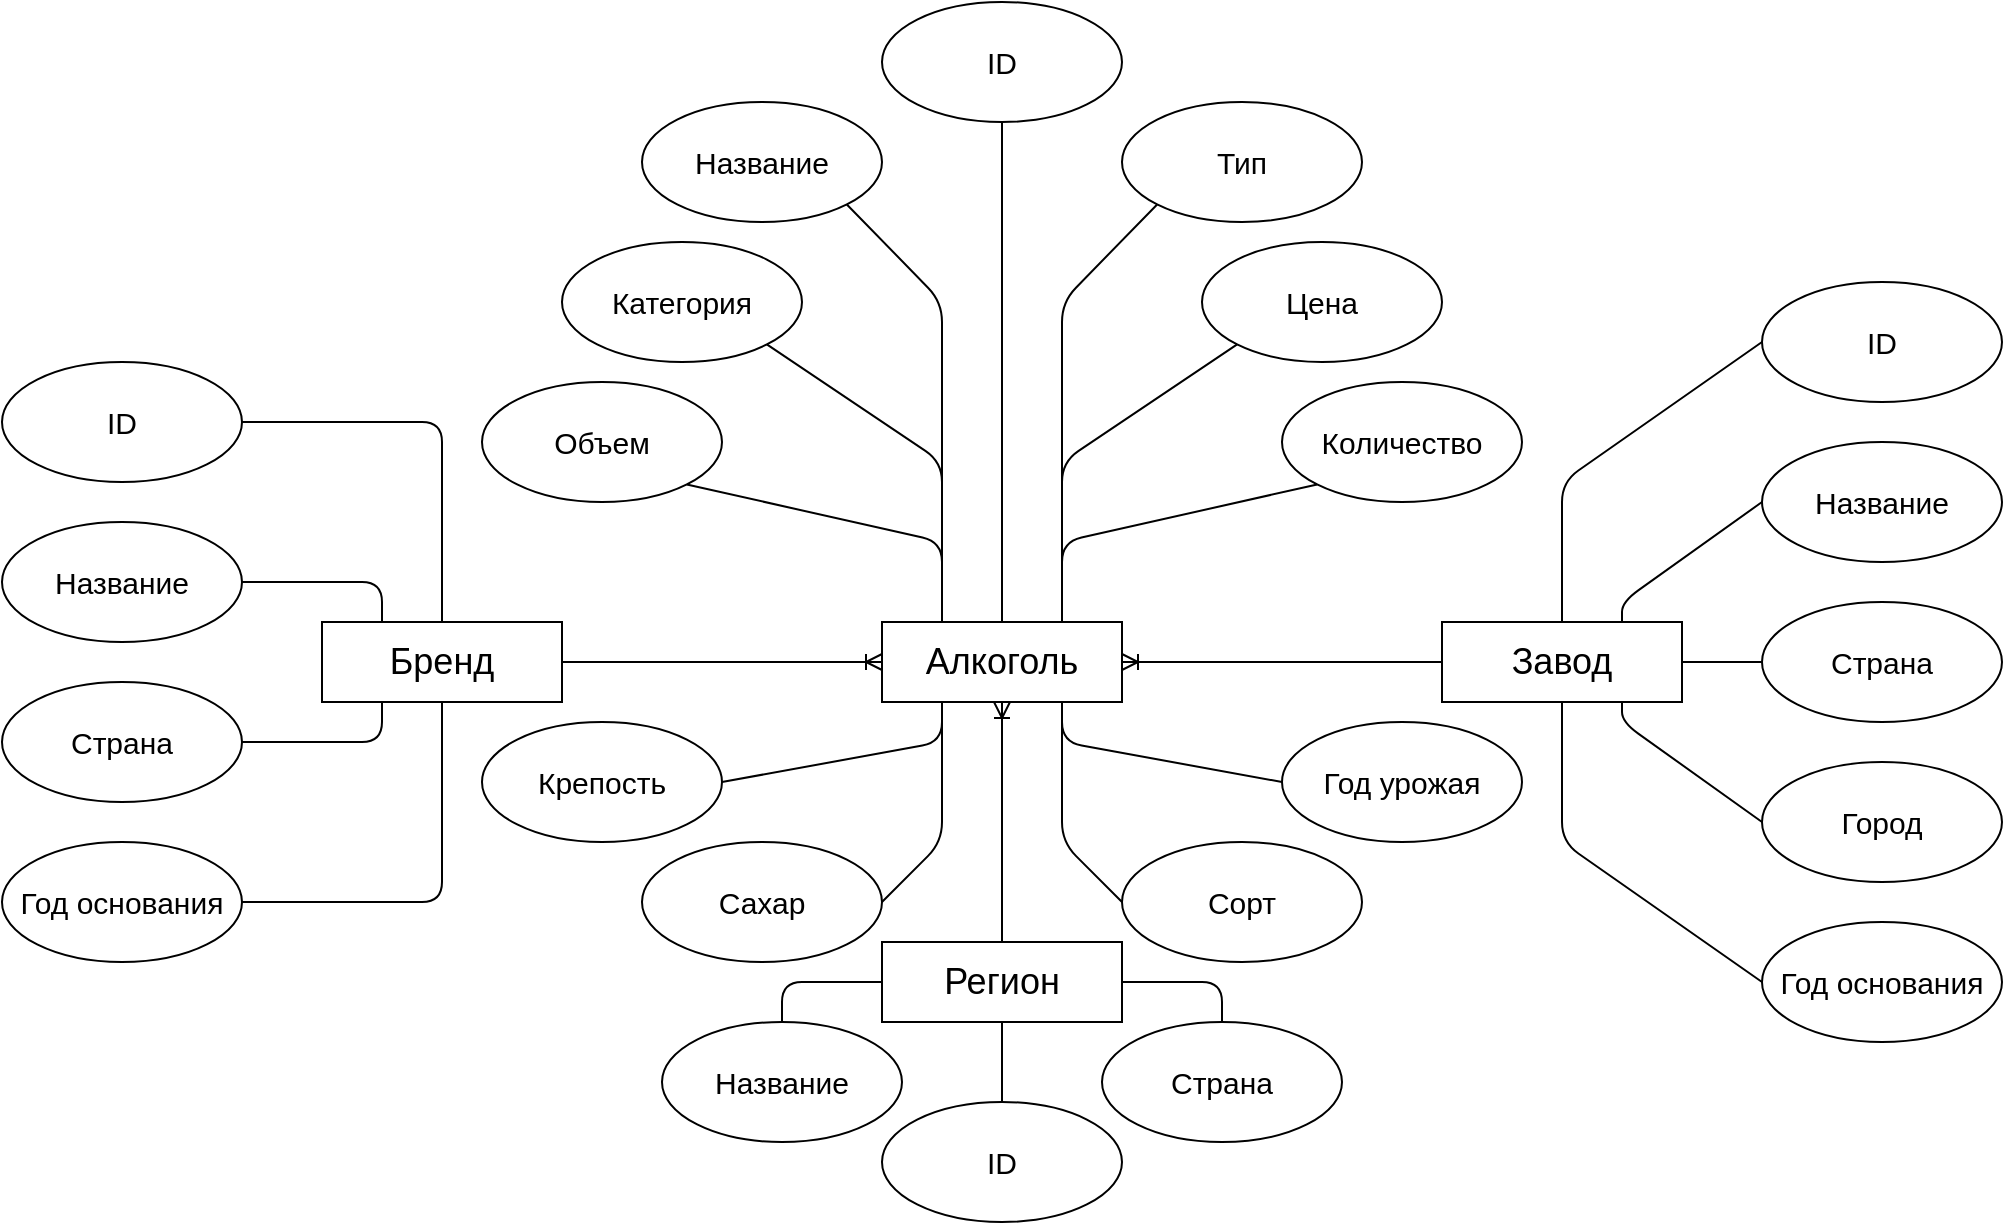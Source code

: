 <mxfile version="20.2.3" type="device" pages="6"><diagram id="Nq1IQompNwLj1jjoyBfG" name="ER"><mxGraphModel dx="868" dy="991" grid="1" gridSize="10" guides="1" tooltips="1" connect="1" arrows="1" fold="1" page="0" pageScale="1" pageWidth="827" pageHeight="1169" math="0" shadow="0"><root><mxCell id="0"/><mxCell id="1" parent="0"/><mxCell id="N8n4n629oOrlp6tEfw17-1" value="&lt;font style=&quot;font-size: 18px&quot;&gt;Бренд&lt;/font&gt;" style="rounded=0;whiteSpace=wrap;html=1;" parent="1" vertex="1"><mxGeometry x="400" y="240" width="120" height="40" as="geometry"/></mxCell><mxCell id="N8n4n629oOrlp6tEfw17-3" value="&lt;span style=&quot;font-size: 18px;&quot;&gt;Алкоголь&lt;/span&gt;" style="rounded=0;whiteSpace=wrap;html=1;" parent="1" vertex="1"><mxGeometry x="680" y="240" width="120" height="40" as="geometry"/></mxCell><mxCell id="N8n4n629oOrlp6tEfw17-4" value="&lt;font style=&quot;font-size: 18px&quot;&gt;Завод&lt;/font&gt;" style="rounded=0;whiteSpace=wrap;html=1;" parent="1" vertex="1"><mxGeometry x="960" y="240" width="120" height="40" as="geometry"/></mxCell><mxCell id="N8n4n629oOrlp6tEfw17-19" value="&lt;font style=&quot;font-size: 15px&quot;&gt;ID&lt;/font&gt;" style="ellipse;whiteSpace=wrap;html=1;" parent="1" vertex="1"><mxGeometry x="680" y="480" width="120" height="60" as="geometry"/></mxCell><mxCell id="N8n4n629oOrlp6tEfw17-21" value="&lt;font style=&quot;font-size: 15px&quot;&gt;Название&lt;/font&gt;" style="ellipse;whiteSpace=wrap;html=1;" parent="1" vertex="1"><mxGeometry x="570" y="440" width="120" height="60" as="geometry"/></mxCell><mxCell id="N8n4n629oOrlp6tEfw17-29" value="&lt;span style=&quot;font-size: 15px&quot;&gt;Год основания&lt;/span&gt;" style="ellipse;whiteSpace=wrap;html=1;" parent="1" vertex="1"><mxGeometry x="240" y="350" width="120" height="60" as="geometry"/></mxCell><mxCell id="N8n4n629oOrlp6tEfw17-30" value="&lt;font style=&quot;font-size: 15px&quot;&gt;ID&lt;/font&gt;" style="ellipse;whiteSpace=wrap;html=1;" parent="1" vertex="1"><mxGeometry x="240" y="110" width="120" height="60" as="geometry"/></mxCell><mxCell id="N8n4n629oOrlp6tEfw17-32" value="&lt;font style=&quot;font-size: 15px&quot;&gt;Название&lt;/font&gt;" style="ellipse;whiteSpace=wrap;html=1;" parent="1" vertex="1"><mxGeometry x="240" y="190" width="120" height="60" as="geometry"/></mxCell><mxCell id="N8n4n629oOrlp6tEfw17-34" value="&lt;font style=&quot;font-size: 15px&quot;&gt;Город&lt;/font&gt;" style="ellipse;whiteSpace=wrap;html=1;" parent="1" vertex="1"><mxGeometry x="1120" y="310" width="120" height="60" as="geometry"/></mxCell><mxCell id="N8n4n629oOrlp6tEfw17-35" value="&lt;font style=&quot;font-size: 15px&quot;&gt;Количество&lt;/font&gt;" style="ellipse;whiteSpace=wrap;html=1;" parent="1" vertex="1"><mxGeometry x="880" y="120" width="120" height="60" as="geometry"/></mxCell><mxCell id="N8n4n629oOrlp6tEfw17-36" value="&lt;span style=&quot;font-size: 15px;&quot;&gt;Объем&lt;/span&gt;" style="ellipse;whiteSpace=wrap;html=1;" parent="1" vertex="1"><mxGeometry x="480" y="120" width="120" height="60" as="geometry"/></mxCell><mxCell id="N8n4n629oOrlp6tEfw17-37" value="&lt;font style=&quot;font-size: 15px&quot;&gt;ID&lt;/font&gt;" style="ellipse;whiteSpace=wrap;html=1;" parent="1" vertex="1"><mxGeometry x="680" y="-70" width="120" height="60" as="geometry"/></mxCell><mxCell id="N8n4n629oOrlp6tEfw17-40" value="&lt;font style=&quot;font-size: 15px&quot;&gt;Год основания&lt;/font&gt;" style="ellipse;whiteSpace=wrap;html=1;" parent="1" vertex="1"><mxGeometry x="1120" y="390" width="120" height="60" as="geometry"/></mxCell><mxCell id="N8n4n629oOrlp6tEfw17-41" value="&lt;font style=&quot;font-size: 15px&quot;&gt;Название&lt;/font&gt;" style="ellipse;whiteSpace=wrap;html=1;" parent="1" vertex="1"><mxGeometry x="1120" y="150" width="120" height="60" as="geometry"/></mxCell><mxCell id="N8n4n629oOrlp6tEfw17-42" value="&lt;font style=&quot;font-size: 15px&quot;&gt;ID&lt;/font&gt;" style="ellipse;whiteSpace=wrap;html=1;" parent="1" vertex="1"><mxGeometry x="1120" y="70" width="120" height="60" as="geometry"/></mxCell><mxCell id="N8n4n629oOrlp6tEfw17-47" value="" style="endArrow=none;html=1;exitX=1;exitY=1;exitDx=0;exitDy=0;entryX=0.25;entryY=0;entryDx=0;entryDy=0;" parent="1" source="N8n4n629oOrlp6tEfw17-36" target="N8n4n629oOrlp6tEfw17-3" edge="1"><mxGeometry width="50" height="50" relative="1" as="geometry"><mxPoint x="660" y="180" as="sourcePoint"/><mxPoint x="760" y="230" as="targetPoint"/><Array as="points"><mxPoint x="710" y="200"/></Array></mxGeometry></mxCell><mxCell id="N8n4n629oOrlp6tEfw17-48" value="" style="endArrow=none;html=1;exitX=0;exitY=1;exitDx=0;exitDy=0;entryX=0.75;entryY=0;entryDx=0;entryDy=0;" parent="1" source="N8n4n629oOrlp6tEfw17-35" target="N8n4n629oOrlp6tEfw17-3" edge="1"><mxGeometry width="50" height="50" relative="1" as="geometry"><mxPoint x="820" y="180" as="sourcePoint"/><mxPoint x="760" y="230" as="targetPoint"/><Array as="points"><mxPoint x="770" y="200"/></Array></mxGeometry></mxCell><mxCell id="N8n4n629oOrlp6tEfw17-52" value="" style="endArrow=none;html=1;entryX=0;entryY=0.5;entryDx=0;entryDy=0;exitX=0.5;exitY=0;exitDx=0;exitDy=0;" parent="1" source="N8n4n629oOrlp6tEfw17-4" target="N8n4n629oOrlp6tEfw17-42" edge="1"><mxGeometry width="50" height="50" relative="1" as="geometry"><mxPoint x="870" y="270" as="sourcePoint"/><mxPoint x="920" y="220" as="targetPoint"/><Array as="points"><mxPoint x="1020" y="170"/></Array></mxGeometry></mxCell><mxCell id="N8n4n629oOrlp6tEfw17-53" value="" style="endArrow=none;html=1;exitX=0;exitY=0.5;exitDx=0;exitDy=0;entryX=0.5;entryY=1;entryDx=0;entryDy=0;" parent="1" source="N8n4n629oOrlp6tEfw17-40" target="N8n4n629oOrlp6tEfw17-4" edge="1"><mxGeometry width="50" height="50" relative="1" as="geometry"><mxPoint x="870" y="270" as="sourcePoint"/><mxPoint x="920" y="220" as="targetPoint"/><Array as="points"><mxPoint x="1020" y="350"/></Array></mxGeometry></mxCell><mxCell id="N8n4n629oOrlp6tEfw17-54" value="" style="endArrow=none;html=1;entryX=0;entryY=0.5;entryDx=0;entryDy=0;exitX=0.75;exitY=0;exitDx=0;exitDy=0;" parent="1" source="N8n4n629oOrlp6tEfw17-4" target="N8n4n629oOrlp6tEfw17-41" edge="1"><mxGeometry width="50" height="50" relative="1" as="geometry"><mxPoint x="1060" y="210" as="sourcePoint"/><mxPoint x="920" y="220" as="targetPoint"/><Array as="points"><mxPoint x="1050" y="230"/></Array></mxGeometry></mxCell><mxCell id="N8n4n629oOrlp6tEfw17-55" value="" style="endArrow=none;html=1;exitX=0.75;exitY=1;exitDx=0;exitDy=0;entryX=0;entryY=0.5;entryDx=0;entryDy=0;" parent="1" source="N8n4n629oOrlp6tEfw17-4" target="N8n4n629oOrlp6tEfw17-34" edge="1"><mxGeometry width="50" height="50" relative="1" as="geometry"><mxPoint x="870" y="270" as="sourcePoint"/><mxPoint x="920" y="220" as="targetPoint"/><Array as="points"><mxPoint x="1050" y="290"/></Array></mxGeometry></mxCell><mxCell id="mHe10doZJ570OI-BUUIi-7" value="&lt;font style=&quot;font-size: 15px&quot;&gt;Страна&lt;/font&gt;" style="ellipse;whiteSpace=wrap;html=1;" parent="1" vertex="1"><mxGeometry x="790" y="440" width="120" height="60" as="geometry"/></mxCell><mxCell id="mHe10doZJ570OI-BUUIi-8" value="" style="endArrow=none;html=1;exitX=1;exitY=0.5;exitDx=0;exitDy=0;entryX=0.5;entryY=0;entryDx=0;entryDy=0;" parent="1" source="N8n4n629oOrlp6tEfw17-30" target="N8n4n629oOrlp6tEfw17-1" edge="1"><mxGeometry width="50" height="50" relative="1" as="geometry"><mxPoint x="650" y="390" as="sourcePoint"/><mxPoint x="700" y="340" as="targetPoint"/><Array as="points"><mxPoint x="460" y="140"/></Array></mxGeometry></mxCell><mxCell id="mHe10doZJ570OI-BUUIi-11" value="" style="endArrow=none;html=1;entryX=1;entryY=0.5;entryDx=0;entryDy=0;" parent="1" target="N8n4n629oOrlp6tEfw17-32" edge="1"><mxGeometry width="50" height="50" relative="1" as="geometry"><mxPoint x="430" y="240" as="sourcePoint"/><mxPoint x="700" y="340" as="targetPoint"/><Array as="points"><mxPoint x="430" y="220"/></Array></mxGeometry></mxCell><mxCell id="mHe10doZJ570OI-BUUIi-12" value="" style="endArrow=none;html=1;exitX=1;exitY=0.5;exitDx=0;exitDy=0;entryX=0.5;entryY=1;entryDx=0;entryDy=0;" parent="1" source="N8n4n629oOrlp6tEfw17-29" target="N8n4n629oOrlp6tEfw17-1" edge="1"><mxGeometry width="50" height="50" relative="1" as="geometry"><mxPoint x="410" y="310" as="sourcePoint"/><mxPoint x="460" y="260" as="targetPoint"/><Array as="points"><mxPoint x="460" y="380"/></Array></mxGeometry></mxCell><mxCell id="mHe10doZJ570OI-BUUIi-14" value="" style="endArrow=none;html=1;exitX=0.5;exitY=0;exitDx=0;exitDy=0;entryX=0.5;entryY=1;entryDx=0;entryDy=0;" parent="1" source="N8n4n629oOrlp6tEfw17-19" target="F0l9gnALXJOS4gDJMEyg-2" edge="1"><mxGeometry width="50" height="50" relative="1" as="geometry"><mxPoint x="775" y="670" as="sourcePoint"/><mxPoint x="795" y="570" as="targetPoint"/></mxGeometry></mxCell><mxCell id="mHe10doZJ570OI-BUUIi-15" value="" style="endArrow=none;html=1;exitX=0.5;exitY=0;exitDx=0;exitDy=0;entryX=0;entryY=0.5;entryDx=0;entryDy=0;" parent="1" source="N8n4n629oOrlp6tEfw17-21" target="F0l9gnALXJOS4gDJMEyg-2" edge="1"><mxGeometry width="50" height="50" relative="1" as="geometry"><mxPoint x="775" y="670" as="sourcePoint"/><mxPoint x="765" y="570" as="targetPoint"/><Array as="points"><mxPoint x="630" y="420"/></Array></mxGeometry></mxCell><mxCell id="mHe10doZJ570OI-BUUIi-16" value="" style="endArrow=none;html=1;exitX=0.5;exitY=0;exitDx=0;exitDy=0;entryX=1;entryY=0.5;entryDx=0;entryDy=0;" parent="1" source="mHe10doZJ570OI-BUUIi-7" target="F0l9gnALXJOS4gDJMEyg-2" edge="1"><mxGeometry width="50" height="50" relative="1" as="geometry"><mxPoint x="775" y="670" as="sourcePoint"/><mxPoint x="875" y="510" as="targetPoint"/><Array as="points"><mxPoint x="850" y="420"/></Array></mxGeometry></mxCell><mxCell id="mHe10doZJ570OI-BUUIi-20" value="&lt;font style=&quot;font-size: 15px&quot;&gt;Страна&lt;/font&gt;" style="ellipse;whiteSpace=wrap;html=1;" parent="1" vertex="1"><mxGeometry x="240" y="270" width="120" height="60" as="geometry"/></mxCell><mxCell id="mHe10doZJ570OI-BUUIi-21" value="" style="endArrow=none;html=1;exitX=1;exitY=0.5;exitDx=0;exitDy=0;entryX=0.25;entryY=1;entryDx=0;entryDy=0;" parent="1" source="mHe10doZJ570OI-BUUIi-20" target="N8n4n629oOrlp6tEfw17-1" edge="1"><mxGeometry width="50" height="50" relative="1" as="geometry"><mxPoint x="380" y="310" as="sourcePoint"/><mxPoint x="390" y="260" as="targetPoint"/><Array as="points"><mxPoint x="430" y="300"/></Array></mxGeometry></mxCell><mxCell id="mHe10doZJ570OI-BUUIi-22" value="&lt;font style=&quot;font-size: 15px;&quot;&gt;Страна&lt;/font&gt;" style="ellipse;whiteSpace=wrap;html=1;" parent="1" vertex="1"><mxGeometry x="1120" y="230" width="120" height="60" as="geometry"/></mxCell><mxCell id="mHe10doZJ570OI-BUUIi-23" value="" style="endArrow=none;html=1;entryX=0;entryY=0.5;entryDx=0;entryDy=0;exitX=1;exitY=0.5;exitDx=0;exitDy=0;" parent="1" source="N8n4n629oOrlp6tEfw17-4" target="mHe10doZJ570OI-BUUIi-22" edge="1"><mxGeometry width="50" height="50" relative="1" as="geometry"><mxPoint x="1040" y="280" as="sourcePoint"/><mxPoint x="1090" y="230" as="targetPoint"/></mxGeometry></mxCell><mxCell id="zehiOQJYCu3RrrrTFGTh-1" value="" style="edgeStyle=entityRelationEdgeStyle;fontSize=12;html=1;endArrow=ERoneToMany;exitX=1;exitY=0.5;exitDx=0;exitDy=0;entryX=0;entryY=0.5;entryDx=0;entryDy=0;" parent="1" source="N8n4n629oOrlp6tEfw17-1" target="N8n4n629oOrlp6tEfw17-3" edge="1"><mxGeometry width="100" height="100" relative="1" as="geometry"><mxPoint x="690" y="330" as="sourcePoint"/><mxPoint x="790" y="230" as="targetPoint"/></mxGeometry></mxCell><mxCell id="zehiOQJYCu3RrrrTFGTh-7" value="" style="fontSize=12;html=1;endArrow=ERoneToMany;exitX=0;exitY=0.5;exitDx=0;exitDy=0;entryX=1;entryY=0.5;entryDx=0;entryDy=0;" parent="1" source="N8n4n629oOrlp6tEfw17-4" target="N8n4n629oOrlp6tEfw17-3" edge="1"><mxGeometry width="100" height="100" relative="1" as="geometry"><mxPoint x="750" y="450" as="sourcePoint"/><mxPoint x="750" y="290" as="targetPoint"/></mxGeometry></mxCell><mxCell id="F0l9gnALXJOS4gDJMEyg-2" value="&lt;span style=&quot;font-size: 18px;&quot;&gt;Регион&lt;/span&gt;" style="rounded=0;whiteSpace=wrap;html=1;" parent="1" vertex="1"><mxGeometry x="680" y="400" width="120" height="40" as="geometry"/></mxCell><mxCell id="F0l9gnALXJOS4gDJMEyg-5" value="&lt;font style=&quot;font-size: 15px&quot;&gt;Сорт&lt;/font&gt;" style="ellipse;whiteSpace=wrap;html=1;" parent="1" vertex="1"><mxGeometry x="800" y="350" width="120" height="60" as="geometry"/></mxCell><mxCell id="F0l9gnALXJOS4gDJMEyg-7" value="&lt;font style=&quot;font-size: 15px&quot;&gt;Сахар&lt;/font&gt;" style="ellipse;whiteSpace=wrap;html=1;" parent="1" vertex="1"><mxGeometry x="560" y="350" width="120" height="60" as="geometry"/></mxCell><mxCell id="F0l9gnALXJOS4gDJMEyg-12" value="" style="endArrow=none;html=1;exitX=0.25;exitY=1;exitDx=0;exitDy=0;entryX=1;entryY=0.5;entryDx=0;entryDy=0;" parent="1" source="N8n4n629oOrlp6tEfw17-3" target="F0l9gnALXJOS4gDJMEyg-7" edge="1"><mxGeometry width="50" height="50" relative="1" as="geometry"><mxPoint x="720" y="390" as="sourcePoint"/><mxPoint x="640" y="380" as="targetPoint"/><Array as="points"><mxPoint x="710" y="350"/></Array></mxGeometry></mxCell><mxCell id="F0l9gnALXJOS4gDJMEyg-16" value="&lt;font style=&quot;font-size: 15px&quot;&gt;Цена&lt;/font&gt;" style="ellipse;whiteSpace=wrap;html=1;" parent="1" vertex="1"><mxGeometry x="840" y="50" width="120" height="60" as="geometry"/></mxCell><mxCell id="F0l9gnALXJOS4gDJMEyg-17" value="&lt;span style=&quot;font-size: 15px;&quot;&gt;Категория&lt;/span&gt;" style="ellipse;whiteSpace=wrap;html=1;" parent="1" vertex="1"><mxGeometry x="520" y="50" width="120" height="60" as="geometry"/></mxCell><mxCell id="F0l9gnALXJOS4gDJMEyg-18" value="&lt;span style=&quot;font-size: 15px;&quot;&gt;Крепость&lt;/span&gt;" style="ellipse;whiteSpace=wrap;html=1;" parent="1" vertex="1"><mxGeometry x="480" y="290" width="120" height="60" as="geometry"/></mxCell><mxCell id="F0l9gnALXJOS4gDJMEyg-21" value="&lt;span style=&quot;font-size: 15px;&quot;&gt;Тип&lt;/span&gt;" style="ellipse;whiteSpace=wrap;html=1;" parent="1" vertex="1"><mxGeometry x="800" y="-20" width="120" height="60" as="geometry"/></mxCell><mxCell id="F0l9gnALXJOS4gDJMEyg-22" value="&lt;span style=&quot;font-size: 15px;&quot;&gt;Название&lt;/span&gt;" style="ellipse;whiteSpace=wrap;html=1;" parent="1" vertex="1"><mxGeometry x="560" y="-20" width="120" height="60" as="geometry"/></mxCell><mxCell id="F0l9gnALXJOS4gDJMEyg-24" value="&lt;span style=&quot;font-size: 15px;&quot;&gt;Год урожая&lt;/span&gt;" style="ellipse;whiteSpace=wrap;html=1;" parent="1" vertex="1"><mxGeometry x="880" y="290" width="120" height="60" as="geometry"/></mxCell><mxCell id="F0l9gnALXJOS4gDJMEyg-26" value="" style="endArrow=none;html=1;exitX=1;exitY=1;exitDx=0;exitDy=0;entryX=0.25;entryY=0;entryDx=0;entryDy=0;" parent="1" source="F0l9gnALXJOS4gDJMEyg-17" target="N8n4n629oOrlp6tEfw17-3" edge="1"><mxGeometry width="50" height="50" relative="1" as="geometry"><mxPoint x="670" y="190" as="sourcePoint"/><mxPoint x="720" y="250" as="targetPoint"/><Array as="points"><mxPoint x="710" y="160"/></Array></mxGeometry></mxCell><mxCell id="F0l9gnALXJOS4gDJMEyg-27" value="" style="endArrow=none;html=1;exitX=0;exitY=1;exitDx=0;exitDy=0;entryX=0.75;entryY=0;entryDx=0;entryDy=0;" parent="1" source="F0l9gnALXJOS4gDJMEyg-16" target="N8n4n629oOrlp6tEfw17-3" edge="1"><mxGeometry width="50" height="50" relative="1" as="geometry"><mxPoint x="670" y="100" as="sourcePoint"/><mxPoint x="750" y="250" as="targetPoint"/><Array as="points"><mxPoint x="770" y="160"/></Array></mxGeometry></mxCell><mxCell id="F0l9gnALXJOS4gDJMEyg-28" value="" style="endArrow=none;html=1;exitX=1;exitY=1;exitDx=0;exitDy=0;entryX=0.25;entryY=0;entryDx=0;entryDy=0;" parent="1" source="F0l9gnALXJOS4gDJMEyg-22" target="N8n4n629oOrlp6tEfw17-3" edge="1"><mxGeometry width="50" height="50" relative="1" as="geometry"><mxPoint x="670" y="100" as="sourcePoint"/><mxPoint x="750" y="250" as="targetPoint"/><Array as="points"><mxPoint x="710" y="80"/></Array></mxGeometry></mxCell><mxCell id="F0l9gnALXJOS4gDJMEyg-29" value="" style="endArrow=none;html=1;exitX=0;exitY=1;exitDx=0;exitDy=0;" parent="1" source="F0l9gnALXJOS4gDJMEyg-21" edge="1"><mxGeometry width="50" height="50" relative="1" as="geometry"><mxPoint x="712.426" y="11.213" as="sourcePoint"/><mxPoint x="770" y="240" as="targetPoint"/><Array as="points"><mxPoint x="770" y="80"/></Array></mxGeometry></mxCell><mxCell id="F0l9gnALXJOS4gDJMEyg-30" value="" style="endArrow=none;html=1;exitX=0.5;exitY=1;exitDx=0;exitDy=0;entryX=0.5;entryY=0;entryDx=0;entryDy=0;" parent="1" source="N8n4n629oOrlp6tEfw17-37" target="N8n4n629oOrlp6tEfw17-3" edge="1"><mxGeometry width="50" height="50" relative="1" as="geometry"><mxPoint x="712.426" y="11.213" as="sourcePoint"/><mxPoint x="750" y="250" as="targetPoint"/></mxGeometry></mxCell><mxCell id="F0l9gnALXJOS4gDJMEyg-31" value="" style="endArrow=none;html=1;exitX=1;exitY=0.5;exitDx=0;exitDy=0;entryX=0.25;entryY=1;entryDx=0;entryDy=0;" parent="1" source="F0l9gnALXJOS4gDJMEyg-18" target="N8n4n629oOrlp6tEfw17-3" edge="1"><mxGeometry width="50" height="50" relative="1" as="geometry"><mxPoint x="670" y="190" as="sourcePoint"/><mxPoint x="720" y="250" as="targetPoint"/><Array as="points"><mxPoint x="710" y="300"/></Array></mxGeometry></mxCell><mxCell id="F0l9gnALXJOS4gDJMEyg-32" value="" style="endArrow=none;html=1;exitX=0;exitY=0.5;exitDx=0;exitDy=0;entryX=0.75;entryY=1;entryDx=0;entryDy=0;" parent="1" source="F0l9gnALXJOS4gDJMEyg-24" target="N8n4n629oOrlp6tEfw17-3" edge="1"><mxGeometry width="50" height="50" relative="1" as="geometry"><mxPoint x="650" y="320" as="sourcePoint"/><mxPoint x="720" y="290" as="targetPoint"/><Array as="points"><mxPoint x="770" y="300"/></Array></mxGeometry></mxCell><mxCell id="F0l9gnALXJOS4gDJMEyg-34" value="" style="endArrow=none;html=1;entryX=0.75;entryY=1;entryDx=0;entryDy=0;exitX=0;exitY=0.5;exitDx=0;exitDy=0;" parent="1" source="F0l9gnALXJOS4gDJMEyg-5" target="N8n4n629oOrlp6tEfw17-3" edge="1"><mxGeometry width="50" height="50" relative="1" as="geometry"><mxPoint x="800" y="380" as="sourcePoint"/><mxPoint x="750" y="290" as="targetPoint"/><Array as="points"><mxPoint x="770" y="350"/></Array></mxGeometry></mxCell><mxCell id="X2GvxRn_E5y6YjhI_hn9-1" value="" style="fontSize=12;html=1;endArrow=ERoneToMany;exitX=0.5;exitY=0;exitDx=0;exitDy=0;entryX=0.5;entryY=1;entryDx=0;entryDy=0;" parent="1" source="F0l9gnALXJOS4gDJMEyg-2" target="N8n4n629oOrlp6tEfw17-3" edge="1"><mxGeometry width="100" height="100" relative="1" as="geometry"><mxPoint x="570" y="270" as="sourcePoint"/><mxPoint x="690" y="270" as="targetPoint"/></mxGeometry></mxCell></root></mxGraphModel></diagram><diagram id="8-imfaMphUVEq98R_yT1" name="USERS"><mxGraphModel dx="1021" dy="695" grid="1" gridSize="10" guides="1" tooltips="1" connect="1" arrows="1" fold="1" page="1" pageScale="1" pageWidth="827" pageHeight="1169" math="0" shadow="0"><root><mxCell id="0"/><mxCell id="1" parent="0"/><mxCell id="NxcuPchATwD0hu56ozk9-13" style="edgeStyle=none;rounded=0;orthogonalLoop=1;jettySize=auto;html=1;entryX=0;entryY=0.5;entryDx=0;entryDy=0;" edge="1" parent="1" target="NxcuPchATwD0hu56ozk9-1"><mxGeometry relative="1" as="geometry"><mxPoint x="140" y="260" as="sourcePoint"/></mxGeometry></mxCell><mxCell id="NxcuPchATwD0hu56ozk9-14" style="edgeStyle=none;rounded=0;orthogonalLoop=1;jettySize=auto;html=1;entryX=0;entryY=0.5;entryDx=0;entryDy=0;" edge="1" parent="1" target="NxcuPchATwD0hu56ozk9-4"><mxGeometry relative="1" as="geometry"><mxPoint x="140" y="280" as="sourcePoint"/></mxGeometry></mxCell><mxCell id="NxcuPchATwD0hu56ozk9-15" style="edgeStyle=none;rounded=0;orthogonalLoop=1;jettySize=auto;html=1;entryX=0;entryY=0.5;entryDx=0;entryDy=0;" edge="1" parent="1" target="NxcuPchATwD0hu56ozk9-5"><mxGeometry relative="1" as="geometry"><mxPoint x="140" y="300" as="sourcePoint"/></mxGeometry></mxCell><mxCell id="YLTbHNWjQr0CGaD1fOfl-6" value="Покупатель" style="shape=umlActor;verticalLabelPosition=bottom;verticalAlign=top;html=1;outlineConnect=0;" vertex="1" parent="1"><mxGeometry x="70" y="220" width="60" height="120" as="geometry"/></mxCell><mxCell id="NxcuPchATwD0hu56ozk9-1" value="Просмотр информации об алкоголе" style="ellipse;whiteSpace=wrap;html=1;" vertex="1" parent="1"><mxGeometry x="220" y="120" width="120" height="80" as="geometry"/></mxCell><mxCell id="NxcuPchATwD0hu56ozk9-4" value="Добавление алкоголя в корзину" style="ellipse;whiteSpace=wrap;html=1;" vertex="1" parent="1"><mxGeometry x="220" y="240" width="120" height="80" as="geometry"/></mxCell><mxCell id="NxcuPchATwD0hu56ozk9-5" value="Удаление алкоголя из корзины" style="ellipse;whiteSpace=wrap;html=1;" vertex="1" parent="1"><mxGeometry x="220" y="360" width="120" height="80" as="geometry"/></mxCell><mxCell id="NxcuPchATwD0hu56ozk9-6" value="Изменение цены &lt;br&gt;на алкоголь" style="ellipse;whiteSpace=wrap;html=1;" vertex="1" parent="1"><mxGeometry x="540" y="360" width="120" height="80" as="geometry"/></mxCell><mxCell id="NxcuPchATwD0hu56ozk9-7" value="Измение количества алкоголя на складе" style="ellipse;whiteSpace=wrap;html=1;" vertex="1" parent="1"><mxGeometry x="540" y="240" width="120" height="80" as="geometry"/></mxCell><mxCell id="NxcuPchATwD0hu56ozk9-8" value="Добаление &lt;br&gt;алкоголя" style="ellipse;whiteSpace=wrap;html=1;" vertex="1" parent="1"><mxGeometry x="280" y="585" width="120" height="80" as="geometry"/></mxCell><mxCell id="NxcuPchATwD0hu56ozk9-9" value="Добаление &lt;br&gt;региона" style="ellipse;whiteSpace=wrap;html=1;" vertex="1" parent="1"><mxGeometry x="380" y="505" width="120" height="80" as="geometry"/></mxCell><mxCell id="NxcuPchATwD0hu56ozk9-10" value="Добаление &lt;br&gt;завода" style="ellipse;whiteSpace=wrap;html=1;" vertex="1" parent="1"><mxGeometry x="580" y="505" width="120" height="80" as="geometry"/></mxCell><mxCell id="NxcuPchATwD0hu56ozk9-11" value="Добаление &lt;br&gt;бренда" style="ellipse;whiteSpace=wrap;html=1;" vertex="1" parent="1"><mxGeometry x="180" y="505" width="120" height="80" as="geometry"/></mxCell><mxCell id="NxcuPchATwD0hu56ozk9-12" value="Удаление&lt;br&gt;алкоголя" style="ellipse;whiteSpace=wrap;html=1;" vertex="1" parent="1"><mxGeometry x="480" y="585" width="120" height="80" as="geometry"/></mxCell><mxCell id="NxcuPchATwD0hu56ozk9-18" style="edgeStyle=none;rounded=0;orthogonalLoop=1;jettySize=auto;html=1;entryX=1;entryY=0.5;entryDx=0;entryDy=0;" edge="1" parent="1" source="NxcuPchATwD0hu56ozk9-16" target="NxcuPchATwD0hu56ozk9-1"><mxGeometry relative="1" as="geometry"><mxPoint x="400" y="120" as="sourcePoint"/></mxGeometry></mxCell><mxCell id="NxcuPchATwD0hu56ozk9-19" style="edgeStyle=none;rounded=0;orthogonalLoop=1;jettySize=auto;html=1;" edge="1" parent="1" target="NxcuPchATwD0hu56ozk9-4"><mxGeometry relative="1" as="geometry"><mxPoint x="380" y="190" as="sourcePoint"/></mxGeometry></mxCell><mxCell id="NxcuPchATwD0hu56ozk9-20" style="edgeStyle=none;rounded=0;orthogonalLoop=1;jettySize=auto;html=1;entryX=1;entryY=0;entryDx=0;entryDy=0;" edge="1" parent="1" target="NxcuPchATwD0hu56ozk9-5"><mxGeometry relative="1" as="geometry"><mxPoint x="410" y="190" as="sourcePoint"/></mxGeometry></mxCell><mxCell id="NxcuPchATwD0hu56ozk9-21" style="edgeStyle=none;rounded=0;orthogonalLoop=1;jettySize=auto;html=1;" edge="1" parent="1" target="NxcuPchATwD0hu56ozk9-7"><mxGeometry relative="1" as="geometry"><mxPoint x="480" y="120" as="sourcePoint"/></mxGeometry></mxCell><mxCell id="NxcuPchATwD0hu56ozk9-22" style="edgeStyle=none;rounded=0;orthogonalLoop=1;jettySize=auto;html=1;entryX=0;entryY=0;entryDx=0;entryDy=0;" edge="1" parent="1" target="NxcuPchATwD0hu56ozk9-6"><mxGeometry relative="1" as="geometry"><mxPoint x="470" y="190" as="sourcePoint"/></mxGeometry></mxCell><mxCell id="NxcuPchATwD0hu56ozk9-16" value="Менеджер продаж" style="shape=umlActor;verticalLabelPosition=bottom;verticalAlign=top;html=1;outlineConnect=0;" vertex="1" parent="1"><mxGeometry x="410" y="40" width="60" height="120" as="geometry"/></mxCell><mxCell id="NxcuPchATwD0hu56ozk9-24" style="edgeStyle=none;rounded=0;orthogonalLoop=1;jettySize=auto;html=1;entryX=1;entryY=0.5;entryDx=0;entryDy=0;" edge="1" parent="1" target="NxcuPchATwD0hu56ozk9-4"><mxGeometry relative="1" as="geometry"><mxPoint x="400" y="340" as="sourcePoint"/></mxGeometry></mxCell><mxCell id="NxcuPchATwD0hu56ozk9-25" style="edgeStyle=none;rounded=0;orthogonalLoop=1;jettySize=auto;html=1;entryX=1;entryY=0.5;entryDx=0;entryDy=0;" edge="1" parent="1" source="NxcuPchATwD0hu56ozk9-17" target="NxcuPchATwD0hu56ozk9-5"><mxGeometry relative="1" as="geometry"><mxPoint x="390" y="380" as="sourcePoint"/></mxGeometry></mxCell><mxCell id="NxcuPchATwD0hu56ozk9-26" style="edgeStyle=none;rounded=0;orthogonalLoop=1;jettySize=auto;html=1;entryX=0;entryY=0.5;entryDx=0;entryDy=0;" edge="1" parent="1" target="NxcuPchATwD0hu56ozk9-6"><mxGeometry relative="1" as="geometry"><mxPoint x="470" y="370" as="sourcePoint"/></mxGeometry></mxCell><mxCell id="NxcuPchATwD0hu56ozk9-27" style="edgeStyle=none;rounded=0;orthogonalLoop=1;jettySize=auto;html=1;entryX=1;entryY=1;entryDx=0;entryDy=0;" edge="1" parent="1" source="NxcuPchATwD0hu56ozk9-17" target="NxcuPchATwD0hu56ozk9-1"><mxGeometry relative="1" as="geometry"><mxPoint x="400" y="300" as="sourcePoint"/></mxGeometry></mxCell><mxCell id="NxcuPchATwD0hu56ozk9-28" style="edgeStyle=none;rounded=0;orthogonalLoop=1;jettySize=auto;html=1;entryX=0;entryY=0.5;entryDx=0;entryDy=0;" edge="1" parent="1" target="NxcuPchATwD0hu56ozk9-7"><mxGeometry relative="1" as="geometry"><mxPoint x="480" y="330" as="sourcePoint"/></mxGeometry></mxCell><mxCell id="NxcuPchATwD0hu56ozk9-29" style="edgeStyle=none;rounded=0;orthogonalLoop=1;jettySize=auto;html=1;entryX=1;entryY=0;entryDx=0;entryDy=0;" edge="1" parent="1" target="NxcuPchATwD0hu56ozk9-11"><mxGeometry relative="1" as="geometry"><mxPoint x="370" y="430" as="sourcePoint"/></mxGeometry></mxCell><mxCell id="NxcuPchATwD0hu56ozk9-30" style="edgeStyle=none;rounded=0;orthogonalLoop=1;jettySize=auto;html=1;entryX=0.5;entryY=0;entryDx=0;entryDy=0;" edge="1" parent="1" target="NxcuPchATwD0hu56ozk9-9"><mxGeometry relative="1" as="geometry"><mxPoint x="440" y="450" as="sourcePoint"/></mxGeometry></mxCell><mxCell id="NxcuPchATwD0hu56ozk9-31" style="edgeStyle=none;rounded=0;orthogonalLoop=1;jettySize=auto;html=1;entryX=0;entryY=0;entryDx=0;entryDy=0;" edge="1" parent="1" target="NxcuPchATwD0hu56ozk9-10"><mxGeometry relative="1" as="geometry"><mxPoint x="480" y="400" as="sourcePoint"/></mxGeometry></mxCell><mxCell id="NxcuPchATwD0hu56ozk9-32" style="edgeStyle=none;rounded=0;orthogonalLoop=1;jettySize=auto;html=1;entryX=0.5;entryY=0;entryDx=0;entryDy=0;" edge="1" parent="1" target="NxcuPchATwD0hu56ozk9-8"><mxGeometry relative="1" as="geometry"><mxPoint x="400" y="450" as="sourcePoint"/></mxGeometry></mxCell><mxCell id="NxcuPchATwD0hu56ozk9-33" style="edgeStyle=none;rounded=0;orthogonalLoop=1;jettySize=auto;html=1;entryX=0.5;entryY=0;entryDx=0;entryDy=0;" edge="1" parent="1" target="NxcuPchATwD0hu56ozk9-12"><mxGeometry relative="1" as="geometry"><mxPoint x="480" y="450" as="sourcePoint"/></mxGeometry></mxCell><mxCell id="NxcuPchATwD0hu56ozk9-17" value="Главный менеджер" style="shape=umlActor;verticalLabelPosition=bottom;verticalAlign=top;html=1;outlineConnect=0;" vertex="1" parent="1"><mxGeometry x="410" y="300" width="60" height="120" as="geometry"/></mxCell></root></mxGraphModel></diagram><diagram id="v8kLX3RExaw48HpTks8q" name="DB"><mxGraphModel dx="868" dy="591" grid="1" gridSize="10" guides="1" tooltips="1" connect="1" arrows="1" fold="1" page="1" pageScale="1" pageWidth="827" pageHeight="1169" math="0" shadow="0"><root><mxCell id="0"/><mxCell id="1" parent="0"/><mxCell id="vzXmHNHUv6eT3kdA88xw-17" value="alcohol" style="shape=table;startSize=30;container=1;collapsible=1;childLayout=tableLayout;fixedRows=1;rowLines=0;fontStyle=1;align=center;resizeLast=1;" vertex="1" parent="1"><mxGeometry x="580" y="240" width="180" height="510" as="geometry"/></mxCell><mxCell id="vzXmHNHUv6eT3kdA88xw-18" value="" style="shape=tableRow;horizontal=0;startSize=0;swimlaneHead=0;swimlaneBody=0;fillColor=none;collapsible=0;dropTarget=0;points=[[0,0.5],[1,0.5]];portConstraint=eastwest;top=0;left=0;right=0;bottom=1;" vertex="1" parent="vzXmHNHUv6eT3kdA88xw-17"><mxGeometry y="30" width="180" height="30" as="geometry"/></mxCell><mxCell id="vzXmHNHUv6eT3kdA88xw-19" value="PK" style="shape=partialRectangle;connectable=0;fillColor=none;top=0;left=0;bottom=0;right=0;fontStyle=1;overflow=hidden;" vertex="1" parent="vzXmHNHUv6eT3kdA88xw-18"><mxGeometry width="30" height="30" as="geometry"><mxRectangle width="30" height="30" as="alternateBounds"/></mxGeometry></mxCell><mxCell id="vzXmHNHUv6eT3kdA88xw-20" value="id_alcohol" style="shape=partialRectangle;connectable=0;fillColor=none;top=0;left=0;bottom=0;right=0;align=left;spacingLeft=6;fontStyle=1;overflow=hidden;" vertex="1" parent="vzXmHNHUv6eT3kdA88xw-18"><mxGeometry x="30" width="150" height="30" as="geometry"><mxRectangle width="150" height="30" as="alternateBounds"/></mxGeometry></mxCell><mxCell id="vzXmHNHUv6eT3kdA88xw-21" value="" style="shape=tableRow;horizontal=0;startSize=0;swimlaneHead=0;swimlaneBody=0;fillColor=none;collapsible=0;dropTarget=0;points=[[0,0.5],[1,0.5]];portConstraint=eastwest;top=0;left=0;right=0;bottom=0;" vertex="1" parent="vzXmHNHUv6eT3kdA88xw-17"><mxGeometry y="60" width="180" height="30" as="geometry"/></mxCell><mxCell id="vzXmHNHUv6eT3kdA88xw-22" value="" style="shape=partialRectangle;connectable=0;fillColor=none;top=0;left=0;bottom=0;right=0;editable=1;overflow=hidden;" vertex="1" parent="vzXmHNHUv6eT3kdA88xw-21"><mxGeometry width="30" height="30" as="geometry"><mxRectangle width="30" height="30" as="alternateBounds"/></mxGeometry></mxCell><mxCell id="vzXmHNHUv6eT3kdA88xw-23" value="alcohol_name" style="shape=partialRectangle;connectable=0;fillColor=none;top=0;left=0;bottom=0;right=0;align=left;spacingLeft=6;overflow=hidden;" vertex="1" parent="vzXmHNHUv6eT3kdA88xw-21"><mxGeometry x="30" width="150" height="30" as="geometry"><mxRectangle width="150" height="30" as="alternateBounds"/></mxGeometry></mxCell><mxCell id="vzXmHNHUv6eT3kdA88xw-24" value="" style="shape=tableRow;horizontal=0;startSize=0;swimlaneHead=0;swimlaneBody=0;fillColor=none;collapsible=0;dropTarget=0;points=[[0,0.5],[1,0.5]];portConstraint=eastwest;top=0;left=0;right=0;bottom=0;" vertex="1" parent="vzXmHNHUv6eT3kdA88xw-17"><mxGeometry y="90" width="180" height="30" as="geometry"/></mxCell><mxCell id="vzXmHNHUv6eT3kdA88xw-25" value="" style="shape=partialRectangle;connectable=0;fillColor=none;top=0;left=0;bottom=0;right=0;editable=1;overflow=hidden;" vertex="1" parent="vzXmHNHUv6eT3kdA88xw-24"><mxGeometry width="30" height="30" as="geometry"><mxRectangle width="30" height="30" as="alternateBounds"/></mxGeometry></mxCell><mxCell id="vzXmHNHUv6eT3kdA88xw-26" value="category" style="shape=partialRectangle;connectable=0;fillColor=none;top=0;left=0;bottom=0;right=0;align=left;spacingLeft=6;overflow=hidden;" vertex="1" parent="vzXmHNHUv6eT3kdA88xw-24"><mxGeometry x="30" width="150" height="30" as="geometry"><mxRectangle width="150" height="30" as="alternateBounds"/></mxGeometry></mxCell><mxCell id="vzXmHNHUv6eT3kdA88xw-27" value="" style="shape=tableRow;horizontal=0;startSize=0;swimlaneHead=0;swimlaneBody=0;fillColor=none;collapsible=0;dropTarget=0;points=[[0,0.5],[1,0.5]];portConstraint=eastwest;top=0;left=0;right=0;bottom=0;" vertex="1" parent="vzXmHNHUv6eT3kdA88xw-17"><mxGeometry y="120" width="180" height="30" as="geometry"/></mxCell><mxCell id="vzXmHNHUv6eT3kdA88xw-28" value="" style="shape=partialRectangle;connectable=0;fillColor=none;top=0;left=0;bottom=0;right=0;editable=1;overflow=hidden;" vertex="1" parent="vzXmHNHUv6eT3kdA88xw-27"><mxGeometry width="30" height="30" as="geometry"><mxRectangle width="30" height="30" as="alternateBounds"/></mxGeometry></mxCell><mxCell id="vzXmHNHUv6eT3kdA88xw-29" value="subcategory" style="shape=partialRectangle;connectable=0;fillColor=none;top=0;left=0;bottom=0;right=0;align=left;spacingLeft=6;overflow=hidden;" vertex="1" parent="vzXmHNHUv6eT3kdA88xw-27"><mxGeometry x="30" width="150" height="30" as="geometry"><mxRectangle width="150" height="30" as="alternateBounds"/></mxGeometry></mxCell><mxCell id="vzXmHNHUv6eT3kdA88xw-30" style="shape=tableRow;horizontal=0;startSize=0;swimlaneHead=0;swimlaneBody=0;fillColor=none;collapsible=0;dropTarget=0;points=[[0,0.5],[1,0.5]];portConstraint=eastwest;top=0;left=0;right=0;bottom=0;" vertex="1" parent="vzXmHNHUv6eT3kdA88xw-17"><mxGeometry y="150" width="180" height="30" as="geometry"/></mxCell><mxCell id="vzXmHNHUv6eT3kdA88xw-31" value="FK" style="shape=partialRectangle;connectable=0;fillColor=none;top=0;left=0;bottom=0;right=0;editable=1;overflow=hidden;" vertex="1" parent="vzXmHNHUv6eT3kdA88xw-30"><mxGeometry width="30" height="30" as="geometry"><mxRectangle width="30" height="30" as="alternateBounds"/></mxGeometry></mxCell><mxCell id="vzXmHNHUv6eT3kdA88xw-32" value="id_brand" style="shape=partialRectangle;connectable=0;fillColor=none;top=0;left=0;bottom=0;right=0;align=left;spacingLeft=6;overflow=hidden;" vertex="1" parent="vzXmHNHUv6eT3kdA88xw-30"><mxGeometry x="30" width="150" height="30" as="geometry"><mxRectangle width="150" height="30" as="alternateBounds"/></mxGeometry></mxCell><mxCell id="vzXmHNHUv6eT3kdA88xw-33" style="shape=tableRow;horizontal=0;startSize=0;swimlaneHead=0;swimlaneBody=0;fillColor=none;collapsible=0;dropTarget=0;points=[[0,0.5],[1,0.5]];portConstraint=eastwest;top=0;left=0;right=0;bottom=0;" vertex="1" parent="vzXmHNHUv6eT3kdA88xw-17"><mxGeometry y="180" width="180" height="30" as="geometry"/></mxCell><mxCell id="vzXmHNHUv6eT3kdA88xw-34" value="FK" style="shape=partialRectangle;connectable=0;fillColor=none;top=0;left=0;bottom=0;right=0;editable=1;overflow=hidden;" vertex="1" parent="vzXmHNHUv6eT3kdA88xw-33"><mxGeometry width="30" height="30" as="geometry"><mxRectangle width="30" height="30" as="alternateBounds"/></mxGeometry></mxCell><mxCell id="vzXmHNHUv6eT3kdA88xw-35" value="id_factory" style="shape=partialRectangle;connectable=0;fillColor=none;top=0;left=0;bottom=0;right=0;align=left;spacingLeft=6;overflow=hidden;" vertex="1" parent="vzXmHNHUv6eT3kdA88xw-33"><mxGeometry x="30" width="150" height="30" as="geometry"><mxRectangle width="150" height="30" as="alternateBounds"/></mxGeometry></mxCell><mxCell id="vzXmHNHUv6eT3kdA88xw-36" style="shape=tableRow;horizontal=0;startSize=0;swimlaneHead=0;swimlaneBody=0;fillColor=none;collapsible=0;dropTarget=0;points=[[0,0.5],[1,0.5]];portConstraint=eastwest;top=0;left=0;right=0;bottom=0;" vertex="1" parent="vzXmHNHUv6eT3kdA88xw-17"><mxGeometry y="210" width="180" height="30" as="geometry"/></mxCell><mxCell id="vzXmHNHUv6eT3kdA88xw-37" style="shape=partialRectangle;connectable=0;fillColor=none;top=0;left=0;bottom=0;right=0;editable=1;overflow=hidden;" vertex="1" parent="vzXmHNHUv6eT3kdA88xw-36"><mxGeometry width="30" height="30" as="geometry"><mxRectangle width="30" height="30" as="alternateBounds"/></mxGeometry></mxCell><mxCell id="vzXmHNHUv6eT3kdA88xw-38" value="strength" style="shape=partialRectangle;connectable=0;fillColor=none;top=0;left=0;bottom=0;right=0;align=left;spacingLeft=6;overflow=hidden;" vertex="1" parent="vzXmHNHUv6eT3kdA88xw-36"><mxGeometry x="30" width="150" height="30" as="geometry"><mxRectangle width="150" height="30" as="alternateBounds"/></mxGeometry></mxCell><mxCell id="vzXmHNHUv6eT3kdA88xw-39" style="shape=tableRow;horizontal=0;startSize=0;swimlaneHead=0;swimlaneBody=0;fillColor=none;collapsible=0;dropTarget=0;points=[[0,0.5],[1,0.5]];portConstraint=eastwest;top=0;left=0;right=0;bottom=0;" vertex="1" parent="vzXmHNHUv6eT3kdA88xw-17"><mxGeometry y="240" width="180" height="30" as="geometry"/></mxCell><mxCell id="vzXmHNHUv6eT3kdA88xw-40" style="shape=partialRectangle;connectable=0;fillColor=none;top=0;left=0;bottom=0;right=0;editable=1;overflow=hidden;" vertex="1" parent="vzXmHNHUv6eT3kdA88xw-39"><mxGeometry width="30" height="30" as="geometry"><mxRectangle width="30" height="30" as="alternateBounds"/></mxGeometry></mxCell><mxCell id="vzXmHNHUv6eT3kdA88xw-41" value="price" style="shape=partialRectangle;connectable=0;fillColor=none;top=0;left=0;bottom=0;right=0;align=left;spacingLeft=6;overflow=hidden;" vertex="1" parent="vzXmHNHUv6eT3kdA88xw-39"><mxGeometry x="30" width="150" height="30" as="geometry"><mxRectangle width="150" height="30" as="alternateBounds"/></mxGeometry></mxCell><mxCell id="vzXmHNHUv6eT3kdA88xw-42" style="shape=tableRow;horizontal=0;startSize=0;swimlaneHead=0;swimlaneBody=0;fillColor=none;collapsible=0;dropTarget=0;points=[[0,0.5],[1,0.5]];portConstraint=eastwest;top=0;left=0;right=0;bottom=0;" vertex="1" parent="vzXmHNHUv6eT3kdA88xw-17"><mxGeometry y="270" width="180" height="30" as="geometry"/></mxCell><mxCell id="vzXmHNHUv6eT3kdA88xw-43" style="shape=partialRectangle;connectable=0;fillColor=none;top=0;left=0;bottom=0;right=0;editable=1;overflow=hidden;" vertex="1" parent="vzXmHNHUv6eT3kdA88xw-42"><mxGeometry width="30" height="30" as="geometry"><mxRectangle width="30" height="30" as="alternateBounds"/></mxGeometry></mxCell><mxCell id="vzXmHNHUv6eT3kdA88xw-44" value="volume" style="shape=partialRectangle;connectable=0;fillColor=none;top=0;left=0;bottom=0;right=0;align=left;spacingLeft=6;overflow=hidden;" vertex="1" parent="vzXmHNHUv6eT3kdA88xw-42"><mxGeometry x="30" width="150" height="30" as="geometry"><mxRectangle width="150" height="30" as="alternateBounds"/></mxGeometry></mxCell><mxCell id="vzXmHNHUv6eT3kdA88xw-45" style="shape=tableRow;horizontal=0;startSize=0;swimlaneHead=0;swimlaneBody=0;fillColor=none;collapsible=0;dropTarget=0;points=[[0,0.5],[1,0.5]];portConstraint=eastwest;top=0;left=0;right=0;bottom=0;" vertex="1" parent="vzXmHNHUv6eT3kdA88xw-17"><mxGeometry y="300" width="180" height="30" as="geometry"/></mxCell><mxCell id="vzXmHNHUv6eT3kdA88xw-46" style="shape=partialRectangle;connectable=0;fillColor=none;top=0;left=0;bottom=0;right=0;editable=1;overflow=hidden;" vertex="1" parent="vzXmHNHUv6eT3kdA88xw-45"><mxGeometry width="30" height="30" as="geometry"><mxRectangle width="30" height="30" as="alternateBounds"/></mxGeometry></mxCell><mxCell id="vzXmHNHUv6eT3kdA88xw-47" value="qty" style="shape=partialRectangle;connectable=0;fillColor=none;top=0;left=0;bottom=0;right=0;align=left;spacingLeft=6;overflow=hidden;" vertex="1" parent="vzXmHNHUv6eT3kdA88xw-45"><mxGeometry x="30" width="150" height="30" as="geometry"><mxRectangle width="150" height="30" as="alternateBounds"/></mxGeometry></mxCell><mxCell id="vzXmHNHUv6eT3kdA88xw-48" style="shape=tableRow;horizontal=0;startSize=0;swimlaneHead=0;swimlaneBody=0;fillColor=none;collapsible=0;dropTarget=0;points=[[0,0.5],[1,0.5]];portConstraint=eastwest;top=0;left=0;right=0;bottom=0;" vertex="1" parent="vzXmHNHUv6eT3kdA88xw-17"><mxGeometry y="330" width="180" height="30" as="geometry"/></mxCell><mxCell id="vzXmHNHUv6eT3kdA88xw-49" style="shape=partialRectangle;connectable=0;fillColor=none;top=0;left=0;bottom=0;right=0;editable=1;overflow=hidden;" vertex="1" parent="vzXmHNHUv6eT3kdA88xw-48"><mxGeometry width="30" height="30" as="geometry"><mxRectangle width="30" height="30" as="alternateBounds"/></mxGeometry></mxCell><mxCell id="vzXmHNHUv6eT3kdA88xw-50" value="pack" style="shape=partialRectangle;connectable=0;fillColor=none;top=0;left=0;bottom=0;right=0;align=left;spacingLeft=6;overflow=hidden;" vertex="1" parent="vzXmHNHUv6eT3kdA88xw-48"><mxGeometry x="30" width="150" height="30" as="geometry"><mxRectangle width="150" height="30" as="alternateBounds"/></mxGeometry></mxCell><mxCell id="vzXmHNHUv6eT3kdA88xw-51" style="shape=tableRow;horizontal=0;startSize=0;swimlaneHead=0;swimlaneBody=0;fillColor=none;collapsible=0;dropTarget=0;points=[[0,0.5],[1,0.5]];portConstraint=eastwest;top=0;left=0;right=0;bottom=0;" vertex="1" parent="vzXmHNHUv6eT3kdA88xw-17"><mxGeometry y="360" width="180" height="30" as="geometry"/></mxCell><mxCell id="vzXmHNHUv6eT3kdA88xw-52" style="shape=partialRectangle;connectable=0;fillColor=none;top=0;left=0;bottom=0;right=0;editable=1;overflow=hidden;" vertex="1" parent="vzXmHNHUv6eT3kdA88xw-51"><mxGeometry width="30" height="30" as="geometry"><mxRectangle width="30" height="30" as="alternateBounds"/></mxGeometry></mxCell><mxCell id="vzXmHNHUv6eT3kdA88xw-53" value="filtration" style="shape=partialRectangle;connectable=0;fillColor=none;top=0;left=0;bottom=0;right=0;align=left;spacingLeft=6;overflow=hidden;" vertex="1" parent="vzXmHNHUv6eT3kdA88xw-51"><mxGeometry x="30" width="150" height="30" as="geometry"><mxRectangle width="150" height="30" as="alternateBounds"/></mxGeometry></mxCell><mxCell id="vzXmHNHUv6eT3kdA88xw-54" style="shape=tableRow;horizontal=0;startSize=0;swimlaneHead=0;swimlaneBody=0;fillColor=none;collapsible=0;dropTarget=0;points=[[0,0.5],[1,0.5]];portConstraint=eastwest;top=0;left=0;right=0;bottom=0;" vertex="1" parent="vzXmHNHUv6eT3kdA88xw-17"><mxGeometry y="390" width="180" height="30" as="geometry"/></mxCell><mxCell id="vzXmHNHUv6eT3kdA88xw-55" value="FK" style="shape=partialRectangle;connectable=0;fillColor=none;top=0;left=0;bottom=0;right=0;editable=1;overflow=hidden;" vertex="1" parent="vzXmHNHUv6eT3kdA88xw-54"><mxGeometry width="30" height="30" as="geometry"><mxRectangle width="30" height="30" as="alternateBounds"/></mxGeometry></mxCell><mxCell id="vzXmHNHUv6eT3kdA88xw-56" value="id_region" style="shape=partialRectangle;connectable=0;fillColor=none;top=0;left=0;bottom=0;right=0;align=left;spacingLeft=6;overflow=hidden;" vertex="1" parent="vzXmHNHUv6eT3kdA88xw-54"><mxGeometry x="30" width="150" height="30" as="geometry"><mxRectangle width="150" height="30" as="alternateBounds"/></mxGeometry></mxCell><mxCell id="vzXmHNHUv6eT3kdA88xw-57" style="shape=tableRow;horizontal=0;startSize=0;swimlaneHead=0;swimlaneBody=0;fillColor=none;collapsible=0;dropTarget=0;points=[[0,0.5],[1,0.5]];portConstraint=eastwest;top=0;left=0;right=0;bottom=0;" vertex="1" parent="vzXmHNHUv6eT3kdA88xw-17"><mxGeometry y="420" width="180" height="30" as="geometry"/></mxCell><mxCell id="vzXmHNHUv6eT3kdA88xw-58" style="shape=partialRectangle;connectable=0;fillColor=none;top=0;left=0;bottom=0;right=0;editable=1;overflow=hidden;" vertex="1" parent="vzXmHNHUv6eT3kdA88xw-57"><mxGeometry width="30" height="30" as="geometry"><mxRectangle width="30" height="30" as="alternateBounds"/></mxGeometry></mxCell><mxCell id="vzXmHNHUv6eT3kdA88xw-59" value="sort" style="shape=partialRectangle;connectable=0;fillColor=none;top=0;left=0;bottom=0;right=0;align=left;spacingLeft=6;overflow=hidden;" vertex="1" parent="vzXmHNHUv6eT3kdA88xw-57"><mxGeometry x="30" width="150" height="30" as="geometry"><mxRectangle width="150" height="30" as="alternateBounds"/></mxGeometry></mxCell><mxCell id="vzXmHNHUv6eT3kdA88xw-60" style="shape=tableRow;horizontal=0;startSize=0;swimlaneHead=0;swimlaneBody=0;fillColor=none;collapsible=0;dropTarget=0;points=[[0,0.5],[1,0.5]];portConstraint=eastwest;top=0;left=0;right=0;bottom=0;" vertex="1" parent="vzXmHNHUv6eT3kdA88xw-17"><mxGeometry y="450" width="180" height="30" as="geometry"/></mxCell><mxCell id="vzXmHNHUv6eT3kdA88xw-61" style="shape=partialRectangle;connectable=0;fillColor=none;top=0;left=0;bottom=0;right=0;editable=1;overflow=hidden;" vertex="1" parent="vzXmHNHUv6eT3kdA88xw-60"><mxGeometry width="30" height="30" as="geometry"><mxRectangle width="30" height="30" as="alternateBounds"/></mxGeometry></mxCell><mxCell id="vzXmHNHUv6eT3kdA88xw-62" value="harvest_year" style="shape=partialRectangle;connectable=0;fillColor=none;top=0;left=0;bottom=0;right=0;align=left;spacingLeft=6;overflow=hidden;" vertex="1" parent="vzXmHNHUv6eT3kdA88xw-60"><mxGeometry x="30" width="150" height="30" as="geometry"><mxRectangle width="150" height="30" as="alternateBounds"/></mxGeometry></mxCell><mxCell id="vzXmHNHUv6eT3kdA88xw-63" style="shape=tableRow;horizontal=0;startSize=0;swimlaneHead=0;swimlaneBody=0;fillColor=none;collapsible=0;dropTarget=0;points=[[0,0.5],[1,0.5]];portConstraint=eastwest;top=0;left=0;right=0;bottom=0;" vertex="1" parent="vzXmHNHUv6eT3kdA88xw-17"><mxGeometry y="480" width="180" height="30" as="geometry"/></mxCell><mxCell id="vzXmHNHUv6eT3kdA88xw-64" style="shape=partialRectangle;connectable=0;fillColor=none;top=0;left=0;bottom=0;right=0;editable=1;overflow=hidden;" vertex="1" parent="vzXmHNHUv6eT3kdA88xw-63"><mxGeometry width="30" height="30" as="geometry"><mxRectangle width="30" height="30" as="alternateBounds"/></mxGeometry></mxCell><mxCell id="vzXmHNHUv6eT3kdA88xw-65" value="sugar" style="shape=partialRectangle;connectable=0;fillColor=none;top=0;left=0;bottom=0;right=0;align=left;spacingLeft=6;overflow=hidden;" vertex="1" parent="vzXmHNHUv6eT3kdA88xw-63"><mxGeometry x="30" width="150" height="30" as="geometry"><mxRectangle width="150" height="30" as="alternateBounds"/></mxGeometry></mxCell><mxCell id="vzXmHNHUv6eT3kdA88xw-66" value="region" style="shape=table;startSize=30;container=1;collapsible=1;childLayout=tableLayout;fixedRows=1;rowLines=0;fontStyle=1;align=center;resizeLast=1;" vertex="1" parent="1"><mxGeometry x="380" y="660" width="180" height="120" as="geometry"/></mxCell><mxCell id="vzXmHNHUv6eT3kdA88xw-67" value="" style="shape=tableRow;horizontal=0;startSize=0;swimlaneHead=0;swimlaneBody=0;fillColor=none;collapsible=0;dropTarget=0;points=[[0,0.5],[1,0.5]];portConstraint=eastwest;top=0;left=0;right=0;bottom=1;" vertex="1" parent="vzXmHNHUv6eT3kdA88xw-66"><mxGeometry y="30" width="180" height="30" as="geometry"/></mxCell><mxCell id="vzXmHNHUv6eT3kdA88xw-68" value="PK" style="shape=partialRectangle;connectable=0;fillColor=none;top=0;left=0;bottom=0;right=0;fontStyle=1;overflow=hidden;" vertex="1" parent="vzXmHNHUv6eT3kdA88xw-67"><mxGeometry width="30" height="30" as="geometry"><mxRectangle width="30" height="30" as="alternateBounds"/></mxGeometry></mxCell><mxCell id="vzXmHNHUv6eT3kdA88xw-69" value="id_region" style="shape=partialRectangle;connectable=0;fillColor=none;top=0;left=0;bottom=0;right=0;align=left;spacingLeft=6;fontStyle=1;overflow=hidden;" vertex="1" parent="vzXmHNHUv6eT3kdA88xw-67"><mxGeometry x="30" width="150" height="30" as="geometry"><mxRectangle width="150" height="30" as="alternateBounds"/></mxGeometry></mxCell><mxCell id="vzXmHNHUv6eT3kdA88xw-70" value="" style="shape=tableRow;horizontal=0;startSize=0;swimlaneHead=0;swimlaneBody=0;fillColor=none;collapsible=0;dropTarget=0;points=[[0,0.5],[1,0.5]];portConstraint=eastwest;top=0;left=0;right=0;bottom=0;" vertex="1" parent="vzXmHNHUv6eT3kdA88xw-66"><mxGeometry y="60" width="180" height="30" as="geometry"/></mxCell><mxCell id="vzXmHNHUv6eT3kdA88xw-71" value="" style="shape=partialRectangle;connectable=0;fillColor=none;top=0;left=0;bottom=0;right=0;editable=1;overflow=hidden;" vertex="1" parent="vzXmHNHUv6eT3kdA88xw-70"><mxGeometry width="30" height="30" as="geometry"><mxRectangle width="30" height="30" as="alternateBounds"/></mxGeometry></mxCell><mxCell id="vzXmHNHUv6eT3kdA88xw-72" value="region_name" style="shape=partialRectangle;connectable=0;fillColor=none;top=0;left=0;bottom=0;right=0;align=left;spacingLeft=6;overflow=hidden;" vertex="1" parent="vzXmHNHUv6eT3kdA88xw-70"><mxGeometry x="30" width="150" height="30" as="geometry"><mxRectangle width="150" height="30" as="alternateBounds"/></mxGeometry></mxCell><mxCell id="vzXmHNHUv6eT3kdA88xw-73" value="" style="shape=tableRow;horizontal=0;startSize=0;swimlaneHead=0;swimlaneBody=0;fillColor=none;collapsible=0;dropTarget=0;points=[[0,0.5],[1,0.5]];portConstraint=eastwest;top=0;left=0;right=0;bottom=0;" vertex="1" parent="vzXmHNHUv6eT3kdA88xw-66"><mxGeometry y="90" width="180" height="30" as="geometry"/></mxCell><mxCell id="vzXmHNHUv6eT3kdA88xw-74" value="" style="shape=partialRectangle;connectable=0;fillColor=none;top=0;left=0;bottom=0;right=0;editable=1;overflow=hidden;" vertex="1" parent="vzXmHNHUv6eT3kdA88xw-73"><mxGeometry width="30" height="30" as="geometry"><mxRectangle width="30" height="30" as="alternateBounds"/></mxGeometry></mxCell><mxCell id="vzXmHNHUv6eT3kdA88xw-75" value="country" style="shape=partialRectangle;connectable=0;fillColor=none;top=0;left=0;bottom=0;right=0;align=left;spacingLeft=6;overflow=hidden;" vertex="1" parent="vzXmHNHUv6eT3kdA88xw-73"><mxGeometry x="30" width="150" height="30" as="geometry"><mxRectangle width="150" height="30" as="alternateBounds"/></mxGeometry></mxCell><mxCell id="vzXmHNHUv6eT3kdA88xw-76" value="factory" style="shape=table;startSize=30;container=1;collapsible=1;childLayout=tableLayout;fixedRows=1;rowLines=0;fontStyle=1;align=center;resizeLast=1;" vertex="1" parent="1"><mxGeometry x="160" y="450" width="180" height="180" as="geometry"/></mxCell><mxCell id="vzXmHNHUv6eT3kdA88xw-77" value="" style="shape=tableRow;horizontal=0;startSize=0;swimlaneHead=0;swimlaneBody=0;fillColor=none;collapsible=0;dropTarget=0;points=[[0,0.5],[1,0.5]];portConstraint=eastwest;top=0;left=0;right=0;bottom=1;" vertex="1" parent="vzXmHNHUv6eT3kdA88xw-76"><mxGeometry y="30" width="180" height="30" as="geometry"/></mxCell><mxCell id="vzXmHNHUv6eT3kdA88xw-78" value="PK" style="shape=partialRectangle;connectable=0;fillColor=none;top=0;left=0;bottom=0;right=0;fontStyle=1;overflow=hidden;" vertex="1" parent="vzXmHNHUv6eT3kdA88xw-77"><mxGeometry width="30" height="30" as="geometry"><mxRectangle width="30" height="30" as="alternateBounds"/></mxGeometry></mxCell><mxCell id="vzXmHNHUv6eT3kdA88xw-79" value="id_factory" style="shape=partialRectangle;connectable=0;fillColor=none;top=0;left=0;bottom=0;right=0;align=left;spacingLeft=6;fontStyle=1;overflow=hidden;" vertex="1" parent="vzXmHNHUv6eT3kdA88xw-77"><mxGeometry x="30" width="150" height="30" as="geometry"><mxRectangle width="150" height="30" as="alternateBounds"/></mxGeometry></mxCell><mxCell id="vzXmHNHUv6eT3kdA88xw-80" value="" style="shape=tableRow;horizontal=0;startSize=0;swimlaneHead=0;swimlaneBody=0;fillColor=none;collapsible=0;dropTarget=0;points=[[0,0.5],[1,0.5]];portConstraint=eastwest;top=0;left=0;right=0;bottom=0;" vertex="1" parent="vzXmHNHUv6eT3kdA88xw-76"><mxGeometry y="60" width="180" height="30" as="geometry"/></mxCell><mxCell id="vzXmHNHUv6eT3kdA88xw-81" value="" style="shape=partialRectangle;connectable=0;fillColor=none;top=0;left=0;bottom=0;right=0;editable=1;overflow=hidden;" vertex="1" parent="vzXmHNHUv6eT3kdA88xw-80"><mxGeometry width="30" height="30" as="geometry"><mxRectangle width="30" height="30" as="alternateBounds"/></mxGeometry></mxCell><mxCell id="vzXmHNHUv6eT3kdA88xw-82" value="factory_name" style="shape=partialRectangle;connectable=0;fillColor=none;top=0;left=0;bottom=0;right=0;align=left;spacingLeft=6;overflow=hidden;" vertex="1" parent="vzXmHNHUv6eT3kdA88xw-80"><mxGeometry x="30" width="150" height="30" as="geometry"><mxRectangle width="150" height="30" as="alternateBounds"/></mxGeometry></mxCell><mxCell id="vzXmHNHUv6eT3kdA88xw-83" value="" style="shape=tableRow;horizontal=0;startSize=0;swimlaneHead=0;swimlaneBody=0;fillColor=none;collapsible=0;dropTarget=0;points=[[0,0.5],[1,0.5]];portConstraint=eastwest;top=0;left=0;right=0;bottom=0;" vertex="1" parent="vzXmHNHUv6eT3kdA88xw-76"><mxGeometry y="90" width="180" height="30" as="geometry"/></mxCell><mxCell id="vzXmHNHUv6eT3kdA88xw-84" value="" style="shape=partialRectangle;connectable=0;fillColor=none;top=0;left=0;bottom=0;right=0;editable=1;overflow=hidden;" vertex="1" parent="vzXmHNHUv6eT3kdA88xw-83"><mxGeometry width="30" height="30" as="geometry"><mxRectangle width="30" height="30" as="alternateBounds"/></mxGeometry></mxCell><mxCell id="vzXmHNHUv6eT3kdA88xw-85" value="country" style="shape=partialRectangle;connectable=0;fillColor=none;top=0;left=0;bottom=0;right=0;align=left;spacingLeft=6;overflow=hidden;" vertex="1" parent="vzXmHNHUv6eT3kdA88xw-83"><mxGeometry x="30" width="150" height="30" as="geometry"><mxRectangle width="150" height="30" as="alternateBounds"/></mxGeometry></mxCell><mxCell id="vzXmHNHUv6eT3kdA88xw-86" value="" style="shape=tableRow;horizontal=0;startSize=0;swimlaneHead=0;swimlaneBody=0;fillColor=none;collapsible=0;dropTarget=0;points=[[0,0.5],[1,0.5]];portConstraint=eastwest;top=0;left=0;right=0;bottom=0;" vertex="1" parent="vzXmHNHUv6eT3kdA88xw-76"><mxGeometry y="120" width="180" height="30" as="geometry"/></mxCell><mxCell id="vzXmHNHUv6eT3kdA88xw-87" value="" style="shape=partialRectangle;connectable=0;fillColor=none;top=0;left=0;bottom=0;right=0;editable=1;overflow=hidden;" vertex="1" parent="vzXmHNHUv6eT3kdA88xw-86"><mxGeometry width="30" height="30" as="geometry"><mxRectangle width="30" height="30" as="alternateBounds"/></mxGeometry></mxCell><mxCell id="vzXmHNHUv6eT3kdA88xw-88" value="city" style="shape=partialRectangle;connectable=0;fillColor=none;top=0;left=0;bottom=0;right=0;align=left;spacingLeft=6;overflow=hidden;" vertex="1" parent="vzXmHNHUv6eT3kdA88xw-86"><mxGeometry x="30" width="150" height="30" as="geometry"><mxRectangle width="150" height="30" as="alternateBounds"/></mxGeometry></mxCell><mxCell id="vzXmHNHUv6eT3kdA88xw-89" style="shape=tableRow;horizontal=0;startSize=0;swimlaneHead=0;swimlaneBody=0;fillColor=none;collapsible=0;dropTarget=0;points=[[0,0.5],[1,0.5]];portConstraint=eastwest;top=0;left=0;right=0;bottom=0;" vertex="1" parent="vzXmHNHUv6eT3kdA88xw-76"><mxGeometry y="150" width="180" height="30" as="geometry"/></mxCell><mxCell id="vzXmHNHUv6eT3kdA88xw-90" style="shape=partialRectangle;connectable=0;fillColor=none;top=0;left=0;bottom=0;right=0;editable=1;overflow=hidden;" vertex="1" parent="vzXmHNHUv6eT3kdA88xw-89"><mxGeometry width="30" height="30" as="geometry"><mxRectangle width="30" height="30" as="alternateBounds"/></mxGeometry></mxCell><mxCell id="vzXmHNHUv6eT3kdA88xw-91" value="foundation_year" style="shape=partialRectangle;connectable=0;fillColor=none;top=0;left=0;bottom=0;right=0;align=left;spacingLeft=6;overflow=hidden;" vertex="1" parent="vzXmHNHUv6eT3kdA88xw-89"><mxGeometry x="30" width="150" height="30" as="geometry"><mxRectangle width="150" height="30" as="alternateBounds"/></mxGeometry></mxCell><mxCell id="vzXmHNHUv6eT3kdA88xw-92" value="brand" style="shape=table;startSize=30;container=1;collapsible=1;childLayout=tableLayout;fixedRows=1;rowLines=0;fontStyle=1;align=center;resizeLast=1;" vertex="1" parent="1"><mxGeometry x="380" y="240" width="180" height="150" as="geometry"/></mxCell><mxCell id="vzXmHNHUv6eT3kdA88xw-93" value="" style="shape=tableRow;horizontal=0;startSize=0;swimlaneHead=0;swimlaneBody=0;fillColor=none;collapsible=0;dropTarget=0;points=[[0,0.5],[1,0.5]];portConstraint=eastwest;top=0;left=0;right=0;bottom=1;" vertex="1" parent="vzXmHNHUv6eT3kdA88xw-92"><mxGeometry y="30" width="180" height="30" as="geometry"/></mxCell><mxCell id="vzXmHNHUv6eT3kdA88xw-94" value="PK" style="shape=partialRectangle;connectable=0;fillColor=none;top=0;left=0;bottom=0;right=0;fontStyle=1;overflow=hidden;" vertex="1" parent="vzXmHNHUv6eT3kdA88xw-93"><mxGeometry width="30" height="30" as="geometry"><mxRectangle width="30" height="30" as="alternateBounds"/></mxGeometry></mxCell><mxCell id="vzXmHNHUv6eT3kdA88xw-95" value="id_brand" style="shape=partialRectangle;connectable=0;fillColor=none;top=0;left=0;bottom=0;right=0;align=left;spacingLeft=6;fontStyle=1;overflow=hidden;" vertex="1" parent="vzXmHNHUv6eT3kdA88xw-93"><mxGeometry x="30" width="150" height="30" as="geometry"><mxRectangle width="150" height="30" as="alternateBounds"/></mxGeometry></mxCell><mxCell id="vzXmHNHUv6eT3kdA88xw-96" value="" style="shape=tableRow;horizontal=0;startSize=0;swimlaneHead=0;swimlaneBody=0;fillColor=none;collapsible=0;dropTarget=0;points=[[0,0.5],[1,0.5]];portConstraint=eastwest;top=0;left=0;right=0;bottom=0;" vertex="1" parent="vzXmHNHUv6eT3kdA88xw-92"><mxGeometry y="60" width="180" height="30" as="geometry"/></mxCell><mxCell id="vzXmHNHUv6eT3kdA88xw-97" value="" style="shape=partialRectangle;connectable=0;fillColor=none;top=0;left=0;bottom=0;right=0;editable=1;overflow=hidden;" vertex="1" parent="vzXmHNHUv6eT3kdA88xw-96"><mxGeometry width="30" height="30" as="geometry"><mxRectangle width="30" height="30" as="alternateBounds"/></mxGeometry></mxCell><mxCell id="vzXmHNHUv6eT3kdA88xw-98" value="brand_name" style="shape=partialRectangle;connectable=0;fillColor=none;top=0;left=0;bottom=0;right=0;align=left;spacingLeft=6;overflow=hidden;" vertex="1" parent="vzXmHNHUv6eT3kdA88xw-96"><mxGeometry x="30" width="150" height="30" as="geometry"><mxRectangle width="150" height="30" as="alternateBounds"/></mxGeometry></mxCell><mxCell id="vzXmHNHUv6eT3kdA88xw-99" value="" style="shape=tableRow;horizontal=0;startSize=0;swimlaneHead=0;swimlaneBody=0;fillColor=none;collapsible=0;dropTarget=0;points=[[0,0.5],[1,0.5]];portConstraint=eastwest;top=0;left=0;right=0;bottom=0;" vertex="1" parent="vzXmHNHUv6eT3kdA88xw-92"><mxGeometry y="90" width="180" height="30" as="geometry"/></mxCell><mxCell id="vzXmHNHUv6eT3kdA88xw-100" value="" style="shape=partialRectangle;connectable=0;fillColor=none;top=0;left=0;bottom=0;right=0;editable=1;overflow=hidden;" vertex="1" parent="vzXmHNHUv6eT3kdA88xw-99"><mxGeometry width="30" height="30" as="geometry"><mxRectangle width="30" height="30" as="alternateBounds"/></mxGeometry></mxCell><mxCell id="vzXmHNHUv6eT3kdA88xw-101" value="country" style="shape=partialRectangle;connectable=0;fillColor=none;top=0;left=0;bottom=0;right=0;align=left;spacingLeft=6;overflow=hidden;" vertex="1" parent="vzXmHNHUv6eT3kdA88xw-99"><mxGeometry x="30" width="150" height="30" as="geometry"><mxRectangle width="150" height="30" as="alternateBounds"/></mxGeometry></mxCell><mxCell id="vzXmHNHUv6eT3kdA88xw-102" value="" style="shape=tableRow;horizontal=0;startSize=0;swimlaneHead=0;swimlaneBody=0;fillColor=none;collapsible=0;dropTarget=0;points=[[0,0.5],[1,0.5]];portConstraint=eastwest;top=0;left=0;right=0;bottom=0;" vertex="1" parent="vzXmHNHUv6eT3kdA88xw-92"><mxGeometry y="120" width="180" height="30" as="geometry"/></mxCell><mxCell id="vzXmHNHUv6eT3kdA88xw-103" value="" style="shape=partialRectangle;connectable=0;fillColor=none;top=0;left=0;bottom=0;right=0;editable=1;overflow=hidden;" vertex="1" parent="vzXmHNHUv6eT3kdA88xw-102"><mxGeometry width="30" height="30" as="geometry"><mxRectangle width="30" height="30" as="alternateBounds"/></mxGeometry></mxCell><mxCell id="vzXmHNHUv6eT3kdA88xw-104" value="foundation_year" style="shape=partialRectangle;connectable=0;fillColor=none;top=0;left=0;bottom=0;right=0;align=left;spacingLeft=6;overflow=hidden;" vertex="1" parent="vzXmHNHUv6eT3kdA88xw-102"><mxGeometry x="30" width="150" height="30" as="geometry"><mxRectangle width="150" height="30" as="alternateBounds"/></mxGeometry></mxCell><mxCell id="vzXmHNHUv6eT3kdA88xw-105" value="" style="edgeStyle=orthogonalEdgeStyle;fontSize=12;html=1;endArrow=ERoneToMany;rounded=0;exitX=0;exitY=0.5;exitDx=0;exitDy=0;entryX=0;entryY=0.5;entryDx=0;entryDy=0;" edge="1" parent="1" source="vzXmHNHUv6eT3kdA88xw-93" target="vzXmHNHUv6eT3kdA88xw-30"><mxGeometry width="100" height="100" relative="1" as="geometry"><mxPoint x="370" y="560" as="sourcePoint"/><mxPoint x="470" y="460" as="targetPoint"/><Array as="points"><mxPoint x="360" y="285"/><mxPoint x="360" y="405"/></Array></mxGeometry></mxCell><mxCell id="vzXmHNHUv6eT3kdA88xw-106" value="" style="edgeStyle=orthogonalEdgeStyle;fontSize=12;html=1;endArrow=ERoneToMany;rounded=0;exitX=0;exitY=0.5;exitDx=0;exitDy=0;entryX=0;entryY=0.5;entryDx=0;entryDy=0;" edge="1" parent="1" source="vzXmHNHUv6eT3kdA88xw-77" target="vzXmHNHUv6eT3kdA88xw-33"><mxGeometry width="100" height="100" relative="1" as="geometry"><mxPoint x="370" y="560" as="sourcePoint"/><mxPoint x="470" y="460" as="targetPoint"/><Array as="points"><mxPoint x="140" y="495"/><mxPoint x="140" y="435"/></Array></mxGeometry></mxCell><mxCell id="vzXmHNHUv6eT3kdA88xw-107" value="" style="edgeStyle=orthogonalEdgeStyle;fontSize=12;html=1;endArrow=ERoneToMany;rounded=0;exitX=0;exitY=0.5;exitDx=0;exitDy=0;entryX=0;entryY=0.5;entryDx=0;entryDy=0;" edge="1" parent="1" source="vzXmHNHUv6eT3kdA88xw-67" target="vzXmHNHUv6eT3kdA88xw-54"><mxGeometry width="100" height="100" relative="1" as="geometry"><mxPoint x="370" y="560" as="sourcePoint"/><mxPoint x="470" y="460" as="targetPoint"/><Array as="points"><mxPoint x="360" y="705"/><mxPoint x="360" y="645"/></Array></mxGeometry></mxCell></root></mxGraphModel></diagram><diagram id="SwPYAUtIT0-uc11gaEn0" name="Trigger"><mxGraphModel dx="868" dy="591" grid="1" gridSize="10" guides="1" tooltips="1" connect="1" arrows="1" fold="1" page="1" pageScale="1" pageWidth="827" pageHeight="1169" math="0" shadow="0"><root><mxCell id="0"/><mxCell id="1" parent="0"/><mxCell id="gFoVfMvdAt4w2UkfCr2c-6" style="edgeStyle=orthogonalEdgeStyle;rounded=0;orthogonalLoop=1;jettySize=auto;html=1;exitX=1;exitY=0.5;exitDx=0;exitDy=0;entryX=0;entryY=0.5;entryDx=0;entryDy=0;fontFamily=Helvetica;fontSize=11;fontColor=#000000;" edge="1" parent="1" source="gFoVfMvdAt4w2UkfCr2c-1" target="gFoVfMvdAt4w2UkfCr2c-2"><mxGeometry relative="1" as="geometry"/></mxCell><mxCell id="gFoVfMvdAt4w2UkfCr2c-1" value="DELETE FROM users" style="rounded=0;whiteSpace=wrap;html=1;" vertex="1" parent="1"><mxGeometry x="80" y="40" width="160" height="80" as="geometry"/></mxCell><mxCell id="gFoVfMvdAt4w2UkfCr2c-7" style="edgeStyle=orthogonalEdgeStyle;rounded=0;orthogonalLoop=1;jettySize=auto;html=1;exitX=0.5;exitY=1;exitDx=0;exitDy=0;entryX=0.5;entryY=0;entryDx=0;entryDy=0;fontFamily=Helvetica;fontSize=11;fontColor=#000000;" edge="1" parent="1" source="gFoVfMvdAt4w2UkfCr2c-2" target="gFoVfMvdAt4w2UkfCr2c-4"><mxGeometry relative="1" as="geometry"/></mxCell><mxCell id="gFoVfMvdAt4w2UkfCr2c-2" value="begin DeleteUser" style="rounded=1;whiteSpace=wrap;html=1;arcSize=50;" vertex="1" parent="1"><mxGeometry x="280" y="40" width="160" height="80" as="geometry"/></mxCell><mxCell id="gFoVfMvdAt4w2UkfCr2c-3" value="end DeleteUser" style="rounded=1;whiteSpace=wrap;html=1;arcSize=50;" vertex="1" parent="1"><mxGeometry x="280" y="280" width="160" height="80" as="geometry"/></mxCell><mxCell id="gFoVfMvdAt4w2UkfCr2c-8" style="edgeStyle=orthogonalEdgeStyle;rounded=0;orthogonalLoop=1;jettySize=auto;html=1;exitX=0.5;exitY=1;exitDx=0;exitDy=0;entryX=0.5;entryY=0;entryDx=0;entryDy=0;fontFamily=Helvetica;fontSize=11;fontColor=#000000;" edge="1" parent="1" source="gFoVfMvdAt4w2UkfCr2c-4" target="gFoVfMvdAt4w2UkfCr2c-3"><mxGeometry relative="1" as="geometry"/></mxCell><mxCell id="gFoVfMvdAt4w2UkfCr2c-4" value="&lt;div style=&quot;line-height: 20px; font-size: 11px;&quot;&gt;&lt;span style=&quot;background-color: rgb(255, 255, 255);&quot;&gt;RAISE EXCEPTION 'DELETE FROM users was detected! Operation is blocked!'&lt;/span&gt;&lt;/div&gt;" style="rounded=0;whiteSpace=wrap;html=1;" vertex="1" parent="1"><mxGeometry x="280" y="160" width="160" height="80" as="geometry"/></mxCell></root></mxGraphModel></diagram><diagram id="nhhWWNSCDcp020v39AG4" name="Function"><mxGraphModel dx="868" dy="591" grid="1" gridSize="10" guides="1" tooltips="1" connect="1" arrows="1" fold="1" page="1" pageScale="1" pageWidth="827" pageHeight="1169" math="0" shadow="0"><root><mxCell id="0"/><mxCell id="1" parent="0"/><mxCell id="THrjEyRlcSrDAxNn4PiR-19" style="edgeStyle=orthogonalEdgeStyle;rounded=0;orthogonalLoop=1;jettySize=auto;html=1;exitX=0.5;exitY=1;exitDx=0;exitDy=0;entryX=0.5;entryY=0;entryDx=0;entryDy=0;fontFamily=Helvetica;fontSize=11;fontColor=#000000;" edge="1" parent="1" source="THrjEyRlcSrDAxNn4PiR-1" target="THrjEyRlcSrDAxNn4PiR-2"><mxGeometry relative="1" as="geometry"/></mxCell><mxCell id="THrjEyRlcSrDAxNn4PiR-20" style="edgeStyle=orthogonalEdgeStyle;rounded=0;orthogonalLoop=1;jettySize=auto;html=1;exitX=0.5;exitY=1;exitDx=0;exitDy=0;entryX=0.5;entryY=0;entryDx=0;entryDy=0;fontFamily=Helvetica;fontSize=11;fontColor=#000000;" edge="1" parent="1" source="THrjEyRlcSrDAxNn4PiR-1" target="THrjEyRlcSrDAxNn4PiR-3"><mxGeometry relative="1" as="geometry"/></mxCell><mxCell id="THrjEyRlcSrDAxNn4PiR-1" value="autorization()" style="rounded=0;whiteSpace=wrap;html=1;labelBackgroundColor=#FFFFFF;fontFamily=Helvetica;fontSize=11;fontColor=#000000;" vertex="1" parent="1"><mxGeometry x="320" y="40" width="140" height="40" as="geometry"/></mxCell><mxCell id="THrjEyRlcSrDAxNn4PiR-21" style="edgeStyle=orthogonalEdgeStyle;rounded=0;orthogonalLoop=1;jettySize=auto;html=1;exitX=0.5;exitY=1;exitDx=0;exitDy=0;entryX=0.5;entryY=0;entryDx=0;entryDy=0;fontFamily=Helvetica;fontSize=11;fontColor=#000000;" edge="1" parent="1" source="THrjEyRlcSrDAxNn4PiR-2" target="THrjEyRlcSrDAxNn4PiR-5"><mxGeometry relative="1" as="geometry"/></mxCell><mxCell id="THrjEyRlcSrDAxNn4PiR-2" value="login(login, password)" style="rounded=0;whiteSpace=wrap;html=1;labelBackgroundColor=#FFFFFF;fontFamily=Helvetica;fontSize=11;fontColor=#000000;" vertex="1" parent="1"><mxGeometry x="160" y="120" width="140" height="40" as="geometry"/></mxCell><mxCell id="THrjEyRlcSrDAxNn4PiR-22" style="edgeStyle=orthogonalEdgeStyle;rounded=0;orthogonalLoop=1;jettySize=auto;html=1;exitX=0.5;exitY=1;exitDx=0;exitDy=0;entryX=0.5;entryY=0;entryDx=0;entryDy=0;fontFamily=Helvetica;fontSize=11;fontColor=#000000;" edge="1" parent="1" source="THrjEyRlcSrDAxNn4PiR-3" target="THrjEyRlcSrDAxNn4PiR-4"><mxGeometry relative="1" as="geometry"/></mxCell><mxCell id="THrjEyRlcSrDAxNn4PiR-3" value="registration()" style="rounded=0;whiteSpace=wrap;html=1;labelBackgroundColor=#FFFFFF;fontFamily=Helvetica;fontSize=11;fontColor=#000000;" vertex="1" parent="1"><mxGeometry x="480" y="120" width="140" height="40" as="geometry"/></mxCell><mxCell id="THrjEyRlcSrDAxNn4PiR-4" value="confirm_registration(name, login, password)" style="rounded=0;whiteSpace=wrap;html=1;labelBackgroundColor=#FFFFFF;fontFamily=Helvetica;fontSize=11;fontColor=#000000;" vertex="1" parent="1"><mxGeometry x="480" y="200" width="140" height="40" as="geometry"/></mxCell><mxCell id="THrjEyRlcSrDAxNn4PiR-27" style="edgeStyle=orthogonalEdgeStyle;rounded=0;orthogonalLoop=1;jettySize=auto;html=1;exitX=0.5;exitY=1;exitDx=0;exitDy=0;entryX=0.5;entryY=0;entryDx=0;entryDy=0;fontFamily=Helvetica;fontSize=11;fontColor=#000000;" edge="1" parent="1" source="THrjEyRlcSrDAxNn4PiR-5" target="THrjEyRlcSrDAxNn4PiR-8"><mxGeometry relative="1" as="geometry"/></mxCell><mxCell id="THrjEyRlcSrDAxNn4PiR-28" style="edgeStyle=orthogonalEdgeStyle;rounded=0;orthogonalLoop=1;jettySize=auto;html=1;exitX=0.5;exitY=1;exitDx=0;exitDy=0;entryX=0.5;entryY=0;entryDx=0;entryDy=0;fontFamily=Helvetica;fontSize=11;fontColor=#000000;" edge="1" parent="1" source="THrjEyRlcSrDAxNn4PiR-5" target="THrjEyRlcSrDAxNn4PiR-7"><mxGeometry relative="1" as="geometry"/></mxCell><mxCell id="THrjEyRlcSrDAxNn4PiR-29" style="edgeStyle=orthogonalEdgeStyle;rounded=0;orthogonalLoop=1;jettySize=auto;html=1;exitX=0.5;exitY=1;exitDx=0;exitDy=0;entryX=0.5;entryY=0;entryDx=0;entryDy=0;fontFamily=Helvetica;fontSize=11;fontColor=#000000;" edge="1" parent="1" source="THrjEyRlcSrDAxNn4PiR-5" target="THrjEyRlcSrDAxNn4PiR-9"><mxGeometry relative="1" as="geometry"/></mxCell><mxCell id="THrjEyRlcSrDAxNn4PiR-30" style="edgeStyle=orthogonalEdgeStyle;rounded=0;orthogonalLoop=1;jettySize=auto;html=1;exitX=0.5;exitY=1;exitDx=0;exitDy=0;entryX=0.5;entryY=0;entryDx=0;entryDy=0;fontFamily=Helvetica;fontSize=11;fontColor=#000000;" edge="1" parent="1" source="THrjEyRlcSrDAxNn4PiR-5" target="THrjEyRlcSrDAxNn4PiR-6"><mxGeometry relative="1" as="geometry"/></mxCell><mxCell id="THrjEyRlcSrDAxNn4PiR-31" style="edgeStyle=orthogonalEdgeStyle;rounded=0;orthogonalLoop=1;jettySize=auto;html=1;exitX=0.5;exitY=1;exitDx=0;exitDy=0;entryX=0.5;entryY=0;entryDx=0;entryDy=0;fontFamily=Helvetica;fontSize=11;fontColor=#000000;" edge="1" parent="1" source="THrjEyRlcSrDAxNn4PiR-5" target="THrjEyRlcSrDAxNn4PiR-10"><mxGeometry relative="1" as="geometry"/></mxCell><mxCell id="THrjEyRlcSrDAxNn4PiR-5" value="alcomarket(login, password)" style="rounded=0;whiteSpace=wrap;html=1;labelBackgroundColor=#FFFFFF;fontFamily=Helvetica;fontSize=11;fontColor=#000000;" vertex="1" parent="1"><mxGeometry x="160" y="200" width="140" height="40" as="geometry"/></mxCell><mxCell id="THrjEyRlcSrDAxNn4PiR-6" value="reload()" style="rounded=0;whiteSpace=wrap;html=1;labelBackgroundColor=#FFFFFF;fontFamily=Helvetica;fontSize=11;fontColor=#000000;" vertex="1" parent="1"><mxGeometry x="640" y="280" width="140" height="40" as="geometry"/></mxCell><mxCell id="THrjEyRlcSrDAxNn4PiR-7" value="transform_record(record)" style="rounded=0;whiteSpace=wrap;html=1;labelBackgroundColor=#FFFFFF;fontFamily=Helvetica;fontSize=11;fontColor=#000000;" vertex="1" parent="1"><mxGeometry x="200" y="280" width="140" height="40" as="geometry"/></mxCell><mxCell id="THrjEyRlcSrDAxNn4PiR-32" style="edgeStyle=orthogonalEdgeStyle;rounded=0;orthogonalLoop=1;jettySize=auto;html=1;exitX=0.5;exitY=1;exitDx=0;exitDy=0;entryX=0.5;entryY=0;entryDx=0;entryDy=0;fontFamily=Helvetica;fontSize=11;fontColor=#000000;" edge="1" parent="1" source="THrjEyRlcSrDAxNn4PiR-8" target="THrjEyRlcSrDAxNn4PiR-11"><mxGeometry relative="1" as="geometry"/></mxCell><mxCell id="THrjEyRlcSrDAxNn4PiR-8" value="cart(login, password)" style="rounded=0;whiteSpace=wrap;html=1;labelBackgroundColor=#FFFFFF;fontFamily=Helvetica;fontSize=11;fontColor=#000000;" vertex="1" parent="1"><mxGeometry x="40" y="280" width="140" height="40" as="geometry"/></mxCell><mxCell id="THrjEyRlcSrDAxNn4PiR-33" style="edgeStyle=orthogonalEdgeStyle;rounded=0;orthogonalLoop=1;jettySize=auto;html=1;exitX=0.5;exitY=1;exitDx=0;exitDy=0;entryX=0.5;entryY=0;entryDx=0;entryDy=0;fontFamily=Helvetica;fontSize=11;fontColor=#000000;" edge="1" parent="1" source="THrjEyRlcSrDAxNn4PiR-9" target="THrjEyRlcSrDAxNn4PiR-12"><mxGeometry relative="1" as="geometry"/></mxCell><mxCell id="THrjEyRlcSrDAxNn4PiR-34" style="edgeStyle=orthogonalEdgeStyle;rounded=0;orthogonalLoop=1;jettySize=auto;html=1;exitX=0.5;exitY=1;exitDx=0;exitDy=0;entryX=0.5;entryY=0;entryDx=0;entryDy=0;fontFamily=Helvetica;fontSize=11;fontColor=#000000;" edge="1" parent="1" source="THrjEyRlcSrDAxNn4PiR-9" target="THrjEyRlcSrDAxNn4PiR-13"><mxGeometry relative="1" as="geometry"/></mxCell><mxCell id="THrjEyRlcSrDAxNn4PiR-35" style="edgeStyle=orthogonalEdgeStyle;rounded=0;orthogonalLoop=1;jettySize=auto;html=1;exitX=0.5;exitY=1;exitDx=0;exitDy=0;entryX=0.5;entryY=0;entryDx=0;entryDy=0;fontFamily=Helvetica;fontSize=11;fontColor=#000000;" edge="1" parent="1" source="THrjEyRlcSrDAxNn4PiR-9" target="THrjEyRlcSrDAxNn4PiR-14"><mxGeometry relative="1" as="geometry"/></mxCell><mxCell id="THrjEyRlcSrDAxNn4PiR-9" value="card(alcohol, login, password)" style="rounded=0;whiteSpace=wrap;html=1;labelBackgroundColor=#FFFFFF;fontFamily=Helvetica;fontSize=11;fontColor=#000000;" vertex="1" parent="1"><mxGeometry x="360" y="280" width="140" height="40" as="geometry"/></mxCell><mxCell id="THrjEyRlcSrDAxNn4PiR-36" style="edgeStyle=orthogonalEdgeStyle;rounded=0;orthogonalLoop=1;jettySize=auto;html=1;exitX=0.5;exitY=1;exitDx=0;exitDy=0;entryX=0.5;entryY=0;entryDx=0;entryDy=0;fontFamily=Helvetica;fontSize=11;fontColor=#000000;" edge="1" parent="1" source="THrjEyRlcSrDAxNn4PiR-10" target="THrjEyRlcSrDAxNn4PiR-15"><mxGeometry relative="1" as="geometry"/></mxCell><mxCell id="THrjEyRlcSrDAxNn4PiR-37" style="edgeStyle=orthogonalEdgeStyle;rounded=0;orthogonalLoop=1;jettySize=auto;html=1;exitX=0.5;exitY=1;exitDx=0;exitDy=0;entryX=0.5;entryY=0;entryDx=0;entryDy=0;fontFamily=Helvetica;fontSize=11;fontColor=#000000;" edge="1" parent="1" source="THrjEyRlcSrDAxNn4PiR-10" target="THrjEyRlcSrDAxNn4PiR-18"><mxGeometry relative="1" as="geometry"/></mxCell><mxCell id="THrjEyRlcSrDAxNn4PiR-38" style="edgeStyle=orthogonalEdgeStyle;rounded=0;orthogonalLoop=1;jettySize=auto;html=1;exitX=0.5;exitY=1;exitDx=0;exitDy=0;entryX=0.5;entryY=0;entryDx=0;entryDy=0;fontFamily=Helvetica;fontSize=11;fontColor=#000000;" edge="1" parent="1" source="THrjEyRlcSrDAxNn4PiR-10" target="THrjEyRlcSrDAxNn4PiR-17"><mxGeometry relative="1" as="geometry"/></mxCell><mxCell id="THrjEyRlcSrDAxNn4PiR-39" style="edgeStyle=orthogonalEdgeStyle;rounded=0;orthogonalLoop=1;jettySize=auto;html=1;exitX=0.5;exitY=1;exitDx=0;exitDy=0;entryX=0.5;entryY=0;entryDx=0;entryDy=0;fontFamily=Helvetica;fontSize=11;fontColor=#000000;" edge="1" parent="1" source="THrjEyRlcSrDAxNn4PiR-10" target="THrjEyRlcSrDAxNn4PiR-16"><mxGeometry relative="1" as="geometry"/></mxCell><mxCell id="THrjEyRlcSrDAxNn4PiR-10" value="manager_mode(login, password)" style="rounded=0;whiteSpace=wrap;html=1;labelBackgroundColor=#FFFFFF;fontFamily=Helvetica;fontSize=11;fontColor=#000000;" vertex="1" parent="1"><mxGeometry x="920" y="280" width="140" height="40" as="geometry"/></mxCell><mxCell id="THrjEyRlcSrDAxNn4PiR-11" value="update_cart(login, alcohol, inc)" style="rounded=0;whiteSpace=wrap;html=1;labelBackgroundColor=#FFFFFF;fontFamily=Helvetica;fontSize=11;fontColor=#000000;" vertex="1" parent="1"><mxGeometry x="40" y="360" width="140" height="40" as="geometry"/></mxCell><mxCell id="THrjEyRlcSrDAxNn4PiR-12" value="change_price()" style="rounded=0;whiteSpace=wrap;html=1;labelBackgroundColor=#FFFFFF;fontFamily=Helvetica;fontSize=11;fontColor=#000000;" vertex="1" parent="1"><mxGeometry x="200" y="360" width="140" height="40" as="geometry"/></mxCell><mxCell id="THrjEyRlcSrDAxNn4PiR-13" value="change_qty()" style="rounded=0;whiteSpace=wrap;html=1;labelBackgroundColor=#FFFFFF;fontFamily=Helvetica;fontSize=11;fontColor=#000000;" vertex="1" parent="1"><mxGeometry x="360" y="360" width="140" height="40" as="geometry"/></mxCell><mxCell id="THrjEyRlcSrDAxNn4PiR-14" value="delete_alcohol()" style="rounded=0;whiteSpace=wrap;html=1;labelBackgroundColor=#FFFFFF;fontFamily=Helvetica;fontSize=11;fontColor=#000000;" vertex="1" parent="1"><mxGeometry x="520" y="360" width="140" height="40" as="geometry"/></mxCell><mxCell id="THrjEyRlcSrDAxNn4PiR-40" style="edgeStyle=orthogonalEdgeStyle;rounded=0;orthogonalLoop=1;jettySize=auto;html=1;exitX=0.5;exitY=1;exitDx=0;exitDy=0;entryX=0.5;entryY=0;entryDx=0;entryDy=0;fontFamily=Helvetica;fontSize=11;fontColor=#000000;" edge="1" parent="1" source="THrjEyRlcSrDAxNn4PiR-15" target="THrjEyRlcSrDAxNn4PiR-23"><mxGeometry relative="1" as="geometry"/></mxCell><mxCell id="THrjEyRlcSrDAxNn4PiR-15" value="add_alcohol()" style="rounded=0;whiteSpace=wrap;html=1;labelBackgroundColor=#FFFFFF;fontFamily=Helvetica;fontSize=11;fontColor=#000000;" vertex="1" parent="1"><mxGeometry x="680" y="360" width="140" height="40" as="geometry"/></mxCell><mxCell id="THrjEyRlcSrDAxNn4PiR-43" style="edgeStyle=orthogonalEdgeStyle;rounded=0;orthogonalLoop=1;jettySize=auto;html=1;exitX=0.5;exitY=1;exitDx=0;exitDy=0;entryX=0.5;entryY=0;entryDx=0;entryDy=0;fontFamily=Helvetica;fontSize=11;fontColor=#000000;" edge="1" parent="1" source="THrjEyRlcSrDAxNn4PiR-16" target="THrjEyRlcSrDAxNn4PiR-26"><mxGeometry relative="1" as="geometry"/></mxCell><mxCell id="THrjEyRlcSrDAxNn4PiR-16" value="add_alcohol()" style="rounded=0;whiteSpace=wrap;html=1;labelBackgroundColor=#FFFFFF;fontFamily=Helvetica;fontSize=11;fontColor=#000000;" vertex="1" parent="1"><mxGeometry x="1160" y="360" width="140" height="40" as="geometry"/></mxCell><mxCell id="THrjEyRlcSrDAxNn4PiR-42" style="edgeStyle=orthogonalEdgeStyle;rounded=0;orthogonalLoop=1;jettySize=auto;html=1;exitX=0.5;exitY=1;exitDx=0;exitDy=0;entryX=0.5;entryY=0;entryDx=0;entryDy=0;fontFamily=Helvetica;fontSize=11;fontColor=#000000;" edge="1" parent="1" source="THrjEyRlcSrDAxNn4PiR-17" target="THrjEyRlcSrDAxNn4PiR-25"><mxGeometry relative="1" as="geometry"/></mxCell><mxCell id="THrjEyRlcSrDAxNn4PiR-17" value="add_factory()" style="rounded=0;whiteSpace=wrap;html=1;labelBackgroundColor=#FFFFFF;fontFamily=Helvetica;fontSize=11;fontColor=#000000;" vertex="1" parent="1"><mxGeometry x="1000" y="360" width="140" height="40" as="geometry"/></mxCell><mxCell id="THrjEyRlcSrDAxNn4PiR-41" style="edgeStyle=orthogonalEdgeStyle;rounded=0;orthogonalLoop=1;jettySize=auto;html=1;exitX=0.5;exitY=1;exitDx=0;exitDy=0;entryX=0.5;entryY=0;entryDx=0;entryDy=0;fontFamily=Helvetica;fontSize=11;fontColor=#000000;" edge="1" parent="1" source="THrjEyRlcSrDAxNn4PiR-18" target="THrjEyRlcSrDAxNn4PiR-24"><mxGeometry relative="1" as="geometry"/></mxCell><mxCell id="THrjEyRlcSrDAxNn4PiR-18" value="add_brand()" style="rounded=0;whiteSpace=wrap;html=1;labelBackgroundColor=#FFFFFF;fontFamily=Helvetica;fontSize=11;fontColor=#000000;" vertex="1" parent="1"><mxGeometry x="840" y="360" width="140" height="40" as="geometry"/></mxCell><mxCell id="THrjEyRlcSrDAxNn4PiR-23" value="new_alcohol()" style="rounded=0;whiteSpace=wrap;html=1;labelBackgroundColor=#FFFFFF;fontFamily=Helvetica;fontSize=11;fontColor=#000000;" vertex="1" parent="1"><mxGeometry x="680" y="440" width="140" height="40" as="geometry"/></mxCell><mxCell id="THrjEyRlcSrDAxNn4PiR-24" value="new_brand()" style="rounded=0;whiteSpace=wrap;html=1;labelBackgroundColor=#FFFFFF;fontFamily=Helvetica;fontSize=11;fontColor=#000000;" vertex="1" parent="1"><mxGeometry x="840" y="440" width="140" height="40" as="geometry"/></mxCell><mxCell id="THrjEyRlcSrDAxNn4PiR-25" value="new_factory()" style="rounded=0;whiteSpace=wrap;html=1;labelBackgroundColor=#FFFFFF;fontFamily=Helvetica;fontSize=11;fontColor=#000000;" vertex="1" parent="1"><mxGeometry x="1000" y="440" width="140" height="40" as="geometry"/></mxCell><mxCell id="THrjEyRlcSrDAxNn4PiR-26" value="new_alcohol()" style="rounded=0;whiteSpace=wrap;html=1;labelBackgroundColor=#FFFFFF;fontFamily=Helvetica;fontSize=11;fontColor=#000000;" vertex="1" parent="1"><mxGeometry x="1160" y="440" width="140" height="40" as="geometry"/></mxCell></root></mxGraphModel></diagram><diagram id="hrXRnMmGQPri6S1Y2cnt" name="Procedure"><mxGraphModel dx="868" dy="591" grid="1" gridSize="10" guides="1" tooltips="1" connect="1" arrows="1" fold="1" page="1" pageScale="1" pageWidth="827" pageHeight="1169" math="0" shadow="0"><root><mxCell id="0"/><mxCell id="1" parent="0"/><mxCell id="pHRQBnypWfwPUULOc-Wb-12" style="edgeStyle=orthogonalEdgeStyle;rounded=0;orthogonalLoop=1;jettySize=auto;html=1;exitX=0.5;exitY=1;exitDx=0;exitDy=0;entryX=0.5;entryY=0;entryDx=0;entryDy=0;fontFamily=Helvetica;fontSize=11;fontColor=#000000;" edge="1" parent="1" source="pHRQBnypWfwPUULOc-Wb-1" target="pHRQBnypWfwPUULOc-Wb-7"><mxGeometry relative="1" as="geometry"/></mxCell><mxCell id="pHRQBnypWfwPUULOc-Wb-1" value="Начало" style="rounded=1;whiteSpace=wrap;html=1;labelBackgroundColor=#FFFFFF;fontFamily=Helvetica;fontSize=11;fontColor=#000000;arcSize=50;" vertex="1" parent="1"><mxGeometry x="240" y="80" width="160" height="40" as="geometry"/></mxCell><mxCell id="pHRQBnypWfwPUULOc-Wb-2" value="Конец" style="rounded=1;whiteSpace=wrap;html=1;labelBackgroundColor=#FFFFFF;fontFamily=Helvetica;fontSize=11;fontColor=#000000;arcSize=50;" vertex="1" parent="1"><mxGeometry x="240" y="640" width="160" height="40" as="geometry"/></mxCell><mxCell id="pHRQBnypWfwPUULOc-Wb-3" value="" style="shape=partialRectangle;whiteSpace=wrap;html=1;bottom=1;right=1;left=1;top=0;fillColor=none;routingCenterX=-0.5;rounded=0;labelBackgroundColor=#FFFFFF;fontFamily=Helvetica;fontSize=11;fontColor=#000000;rotation=90;" vertex="1" parent="1"><mxGeometry x="400" y="80" width="120" height="40" as="geometry"/></mxCell><mxCell id="pHRQBnypWfwPUULOc-Wb-4" value="&lt;span style=&quot;color: rgb(0, 0, 0); font-family: Helvetica; font-size: 11px; font-style: normal; font-variant-ligatures: normal; font-variant-caps: normal; font-weight: 400; letter-spacing: normal; orphans: 2; text-indent: 0px; text-transform: none; widows: 2; word-spacing: 0px; -webkit-text-stroke-width: 0px; background-color: rgb(255, 255, 255); text-decoration-thickness: initial; text-decoration-style: initial; text-decoration-color: initial; float: none; display: inline !important;&quot;&gt;Изменение количества товара в корзине&lt;br&gt;Вход: название таблицы tbl_name, изменение количества inc, идентификатор строки id&lt;br&gt;Выход: измененное количество алкоголя в таблице tbl_name&lt;br&gt;&lt;/span&gt;" style="text;whiteSpace=wrap;html=1;fontSize=11;fontFamily=Helvetica;fontColor=#000000;align=center;" vertex="1" parent="1"><mxGeometry x="450" y="50" width="190" height="100" as="geometry"/></mxCell><mxCell id="pHRQBnypWfwPUULOc-Wb-6" value="" style="endArrow=none;dashed=1;html=1;rounded=0;fontFamily=Helvetica;fontSize=11;fontColor=#000000;exitX=1;exitY=0.5;exitDx=0;exitDy=0;entryX=0.5;entryY=1;entryDx=0;entryDy=0;" edge="1" parent="1" source="pHRQBnypWfwPUULOc-Wb-1" target="pHRQBnypWfwPUULOc-Wb-3"><mxGeometry width="50" height="50" relative="1" as="geometry"><mxPoint x="390" y="230" as="sourcePoint"/><mxPoint x="440" y="180" as="targetPoint"/></mxGeometry></mxCell><mxCell id="pHRQBnypWfwPUULOc-Wb-13" style="edgeStyle=orthogonalEdgeStyle;rounded=0;orthogonalLoop=1;jettySize=auto;html=1;exitX=0.5;exitY=1;exitDx=0;exitDy=0;entryX=0.5;entryY=0;entryDx=0;entryDy=0;fontFamily=Helvetica;fontSize=11;fontColor=#000000;" edge="1" parent="1" source="pHRQBnypWfwPUULOc-Wb-7" target="pHRQBnypWfwPUULOc-Wb-8"><mxGeometry relative="1" as="geometry"/></mxCell><mxCell id="pHRQBnypWfwPUULOc-Wb-7" value="cur_qty = количество алкоголя в столбце qty строки с индексом id в таблице tbl_name" style="rounded=0;whiteSpace=wrap;html=1;labelBackgroundColor=#FFFFFF;fontFamily=Helvetica;fontSize=11;fontColor=#000000;" vertex="1" parent="1"><mxGeometry x="240" y="150" width="160" height="60" as="geometry"/></mxCell><mxCell id="pHRQBnypWfwPUULOc-Wb-14" style="edgeStyle=orthogonalEdgeStyle;rounded=0;orthogonalLoop=1;jettySize=auto;html=1;exitX=1;exitY=0.5;exitDx=0;exitDy=0;entryX=0.5;entryY=0;entryDx=0;entryDy=0;fontFamily=Helvetica;fontSize=11;fontColor=#000000;" edge="1" parent="1" source="pHRQBnypWfwPUULOc-Wb-8" target="pHRQBnypWfwPUULOc-Wb-9"><mxGeometry relative="1" as="geometry"/></mxCell><mxCell id="pHRQBnypWfwPUULOc-Wb-15" style="edgeStyle=orthogonalEdgeStyle;rounded=0;orthogonalLoop=1;jettySize=auto;html=1;exitX=0;exitY=0.5;exitDx=0;exitDy=0;entryX=0.5;entryY=0;entryDx=0;entryDy=0;fontFamily=Helvetica;fontSize=11;fontColor=#000000;" edge="1" parent="1" source="pHRQBnypWfwPUULOc-Wb-8" target="pHRQBnypWfwPUULOc-Wb-10"><mxGeometry relative="1" as="geometry"><Array as="points"><mxPoint x="160" y="280"/><mxPoint x="160" y="410"/><mxPoint x="320" y="410"/></Array></mxGeometry></mxCell><mxCell id="pHRQBnypWfwPUULOc-Wb-8" value="cur_qty &amp;gt; 0 или inc &amp;gt; 0?" style="rhombus;whiteSpace=wrap;html=1;rounded=0;labelBackgroundColor=#FFFFFF;fontFamily=Helvetica;fontSize=11;fontColor=#000000;" vertex="1" parent="1"><mxGeometry x="240" y="240" width="160" height="80" as="geometry"/></mxCell><mxCell id="pHRQBnypWfwPUULOc-Wb-17" style="edgeStyle=orthogonalEdgeStyle;rounded=0;orthogonalLoop=1;jettySize=auto;html=1;exitX=0.5;exitY=1;exitDx=0;exitDy=0;fontFamily=Helvetica;fontSize=11;fontColor=#000000;" edge="1" parent="1" source="pHRQBnypWfwPUULOc-Wb-9"><mxGeometry relative="1" as="geometry"><mxPoint x="320" y="440" as="targetPoint"/></mxGeometry></mxCell><mxCell id="pHRQBnypWfwPUULOc-Wb-9" value="заменить значение поля qty строки c индексом id на cur_qty + inc в таблице tbl_name" style="rounded=0;whiteSpace=wrap;html=1;labelBackgroundColor=#FFFFFF;fontFamily=Helvetica;fontSize=11;fontColor=#000000;" vertex="1" parent="1"><mxGeometry x="400" y="320" width="160" height="60" as="geometry"/></mxCell><mxCell id="pHRQBnypWfwPUULOc-Wb-18" style="edgeStyle=orthogonalEdgeStyle;rounded=0;orthogonalLoop=1;jettySize=auto;html=1;exitX=0;exitY=0.5;exitDx=0;exitDy=0;entryX=0.5;entryY=0;entryDx=0;entryDy=0;fontFamily=Helvetica;fontSize=11;fontColor=#000000;" edge="1" parent="1" source="pHRQBnypWfwPUULOc-Wb-10" target="pHRQBnypWfwPUULOc-Wb-2"><mxGeometry relative="1" as="geometry"><Array as="points"><mxPoint x="160" y="480"/><mxPoint x="160" y="610"/><mxPoint x="320" y="610"/></Array></mxGeometry></mxCell><mxCell id="pHRQBnypWfwPUULOc-Wb-20" style="edgeStyle=orthogonalEdgeStyle;rounded=0;orthogonalLoop=1;jettySize=auto;html=1;exitX=1;exitY=0.5;exitDx=0;exitDy=0;entryX=0.5;entryY=0;entryDx=0;entryDy=0;fontFamily=Helvetica;fontSize=11;fontColor=#000000;" edge="1" parent="1" source="pHRQBnypWfwPUULOc-Wb-10" target="pHRQBnypWfwPUULOc-Wb-11"><mxGeometry relative="1" as="geometry"/></mxCell><mxCell id="pHRQBnypWfwPUULOc-Wb-10" value="cur_qty &amp;lt;= inc и inc &amp;lt; 0?" style="rhombus;whiteSpace=wrap;html=1;rounded=0;labelBackgroundColor=#FFFFFF;fontFamily=Helvetica;fontSize=11;fontColor=#000000;" vertex="1" parent="1"><mxGeometry x="240" y="440" width="160" height="80" as="geometry"/></mxCell><mxCell id="pHRQBnypWfwPUULOc-Wb-19" style="edgeStyle=orthogonalEdgeStyle;rounded=0;orthogonalLoop=1;jettySize=auto;html=1;exitX=0.5;exitY=1;exitDx=0;exitDy=0;entryX=0.5;entryY=0;entryDx=0;entryDy=0;fontFamily=Helvetica;fontSize=11;fontColor=#000000;" edge="1" parent="1" source="pHRQBnypWfwPUULOc-Wb-11" target="pHRQBnypWfwPUULOc-Wb-2"><mxGeometry relative="1" as="geometry"/></mxCell><mxCell id="pHRQBnypWfwPUULOc-Wb-11" value="удалить строку с индексом id из таблицы tbl_name" style="rounded=0;whiteSpace=wrap;html=1;labelBackgroundColor=#FFFFFF;fontFamily=Helvetica;fontSize=11;fontColor=#000000;" vertex="1" parent="1"><mxGeometry x="400" y="520" width="160" height="60" as="geometry"/></mxCell></root></mxGraphModel></diagram></mxfile>